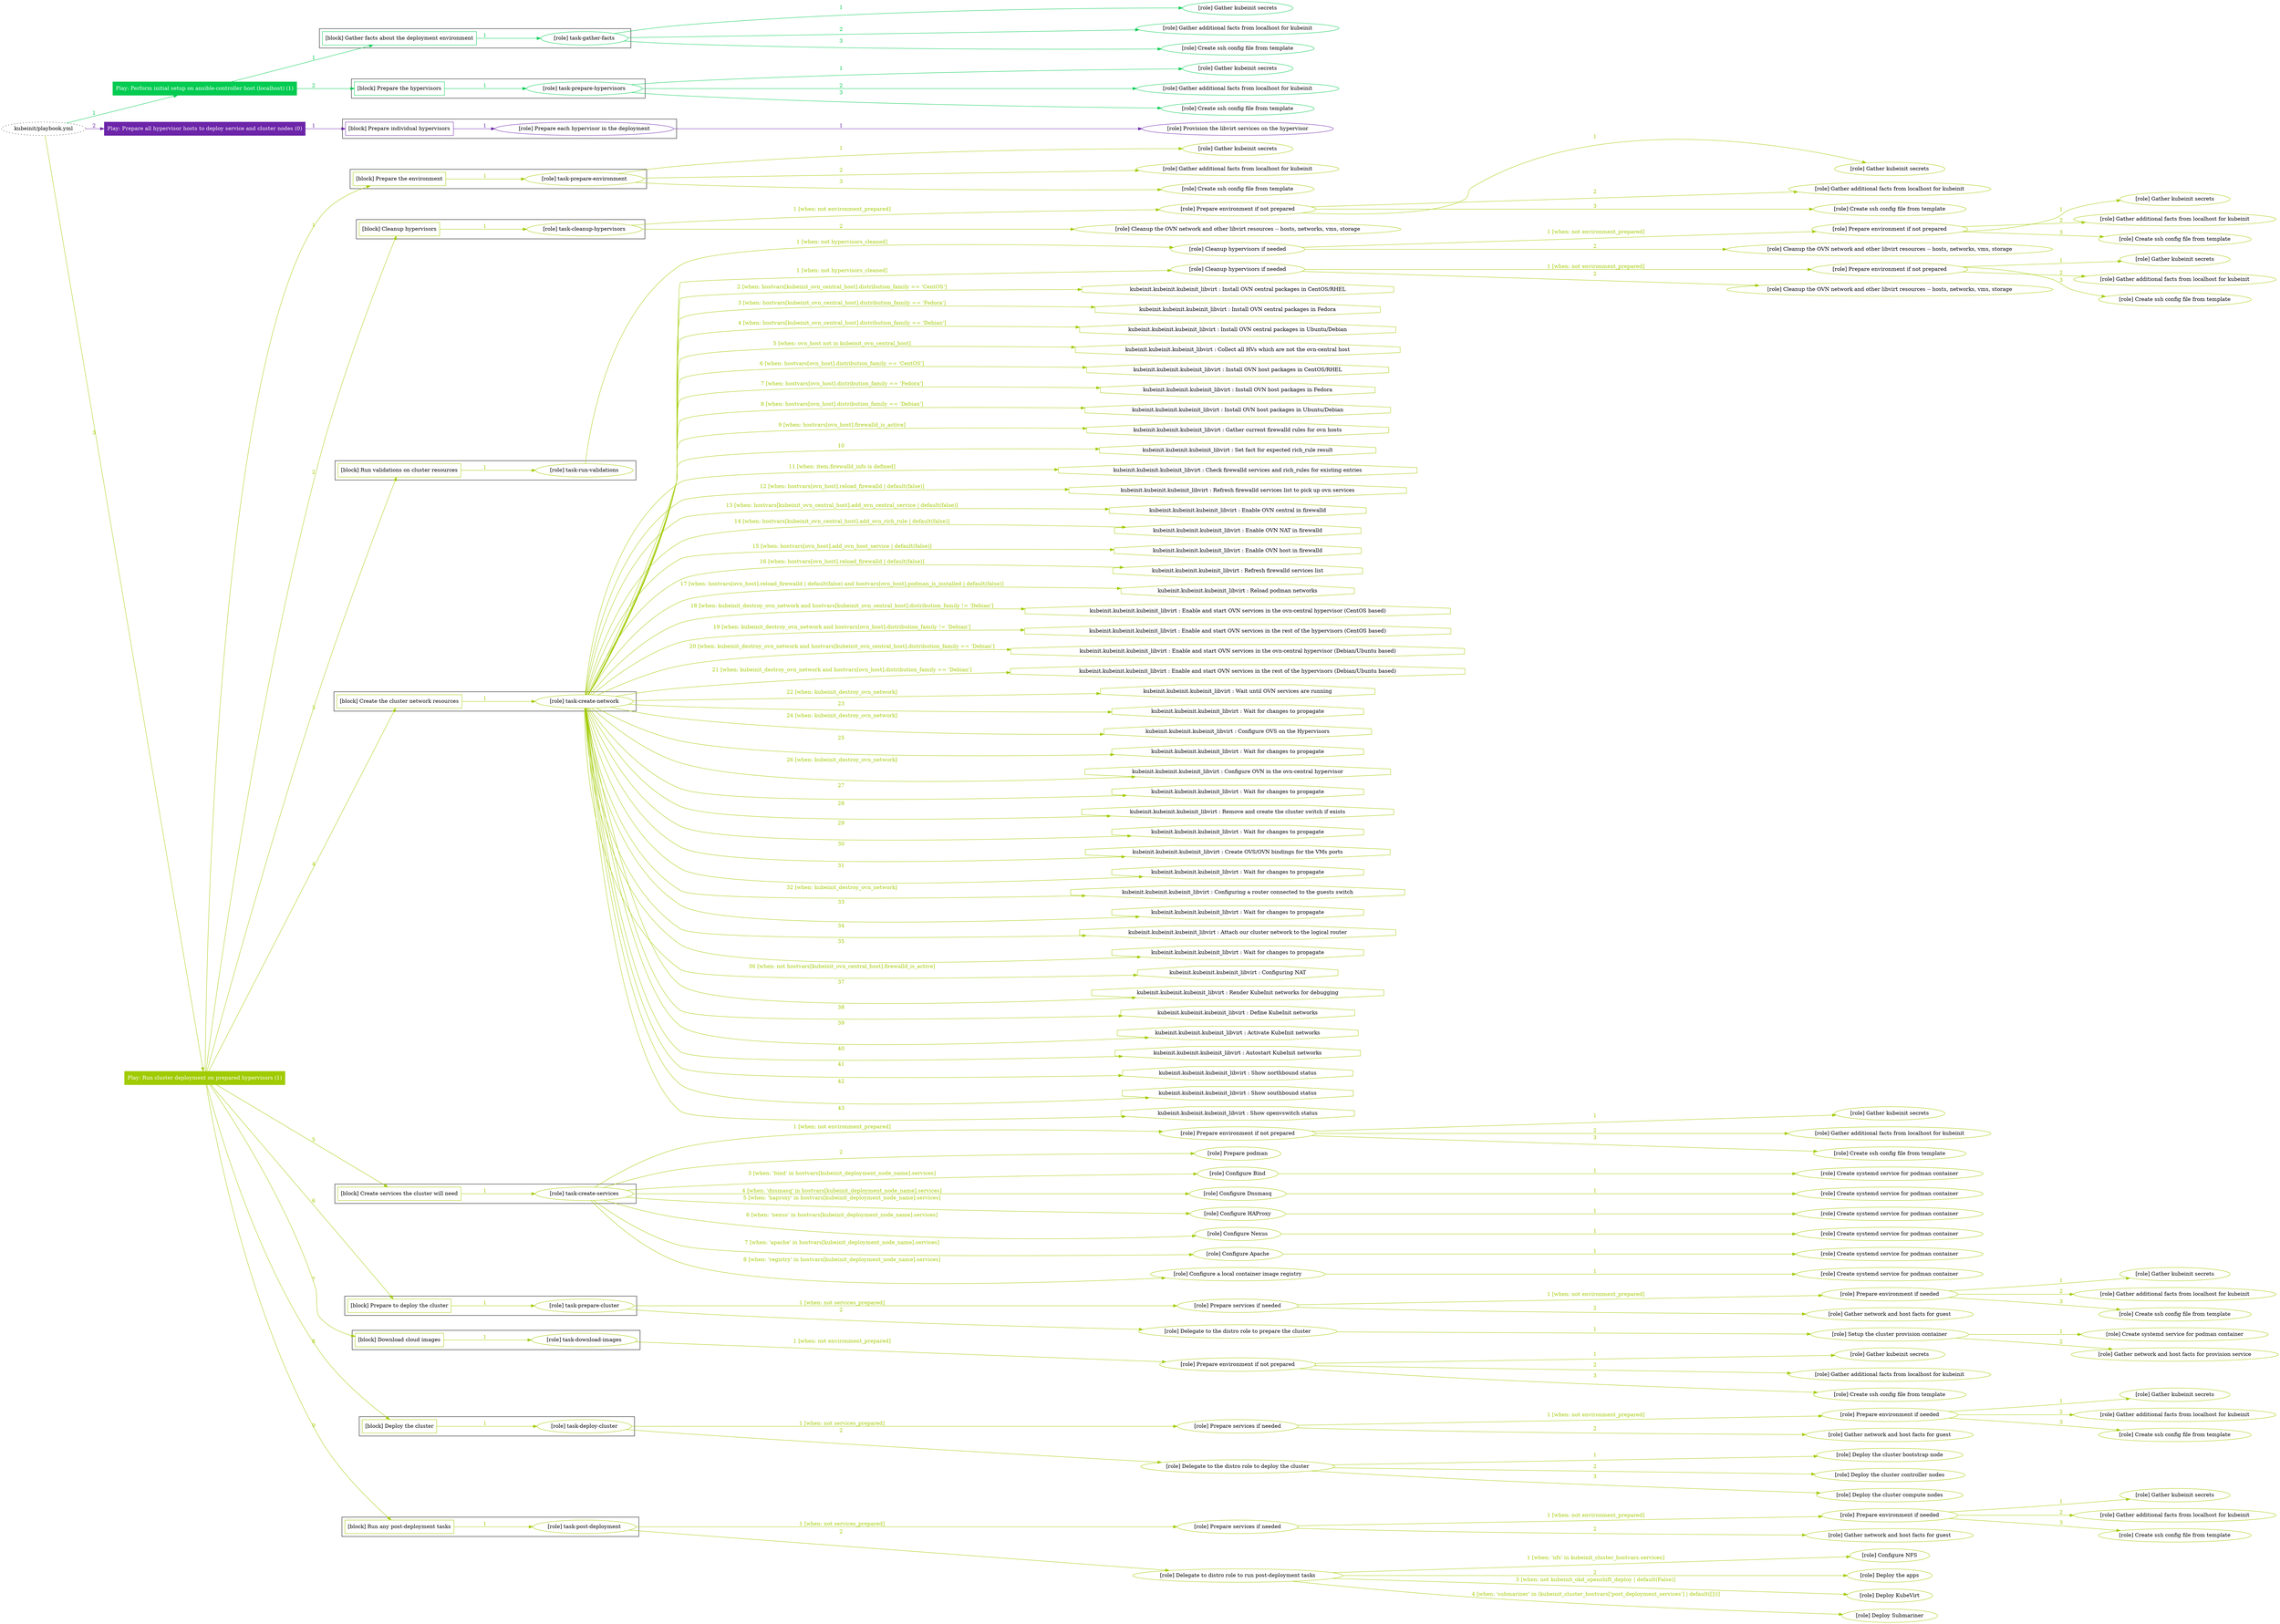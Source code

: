 digraph {
	graph [concentrate=true ordering=in rankdir=LR ratio=fill]
	edge [esep=5 sep=10]
	"kubeinit/playbook.yml" [URL="/home/runner/work/kubeinit/kubeinit/kubeinit/playbook.yml" id=playbook_6deeac3d style=dotted]
	play_f899a91a [label="Play: Perform initial setup on ansible-controller host (localhost) (1)" URL="/home/runner/work/kubeinit/kubeinit/kubeinit/playbook.yml" color="#01cb51" fontcolor="#ffffff" id=play_f899a91a shape=box style=filled tooltip=localhost]
	"kubeinit/playbook.yml" -> play_f899a91a [label="1 " color="#01cb51" fontcolor="#01cb51" id=edge_846a4630 labeltooltip="1 " tooltip="1 "]
	subgraph "Gather kubeinit secrets" {
		role_ef32d23e [label="[role] Gather kubeinit secrets" URL="/home/runner/.ansible/collections/ansible_collections/kubeinit/kubeinit/roles/kubeinit_prepare/tasks/gather_kubeinit_facts.yml" color="#01cb51" id=role_ef32d23e tooltip="Gather kubeinit secrets"]
	}
	subgraph "Gather additional facts from localhost for kubeinit" {
		role_d74d76b5 [label="[role] Gather additional facts from localhost for kubeinit" URL="/home/runner/.ansible/collections/ansible_collections/kubeinit/kubeinit/roles/kubeinit_prepare/tasks/gather_kubeinit_facts.yml" color="#01cb51" id=role_d74d76b5 tooltip="Gather additional facts from localhost for kubeinit"]
	}
	subgraph "Create ssh config file from template" {
		role_cd191c30 [label="[role] Create ssh config file from template" URL="/home/runner/.ansible/collections/ansible_collections/kubeinit/kubeinit/roles/kubeinit_prepare/tasks/gather_kubeinit_facts.yml" color="#01cb51" id=role_cd191c30 tooltip="Create ssh config file from template"]
	}
	subgraph "task-gather-facts" {
		role_7f51e13f [label="[role] task-gather-facts" URL="/home/runner/work/kubeinit/kubeinit/kubeinit/playbook.yml" color="#01cb51" id=role_7f51e13f tooltip="task-gather-facts"]
		role_7f51e13f -> role_ef32d23e [label="1 " color="#01cb51" fontcolor="#01cb51" id=edge_cb3ac31f labeltooltip="1 " tooltip="1 "]
		role_7f51e13f -> role_d74d76b5 [label="2 " color="#01cb51" fontcolor="#01cb51" id=edge_82801448 labeltooltip="2 " tooltip="2 "]
		role_7f51e13f -> role_cd191c30 [label="3 " color="#01cb51" fontcolor="#01cb51" id=edge_0fc3f0c8 labeltooltip="3 " tooltip="3 "]
	}
	subgraph "Gather kubeinit secrets" {
		role_e3e77c19 [label="[role] Gather kubeinit secrets" URL="/home/runner/.ansible/collections/ansible_collections/kubeinit/kubeinit/roles/kubeinit_prepare/tasks/gather_kubeinit_facts.yml" color="#01cb51" id=role_e3e77c19 tooltip="Gather kubeinit secrets"]
	}
	subgraph "Gather additional facts from localhost for kubeinit" {
		role_4e3d6c39 [label="[role] Gather additional facts from localhost for kubeinit" URL="/home/runner/.ansible/collections/ansible_collections/kubeinit/kubeinit/roles/kubeinit_prepare/tasks/gather_kubeinit_facts.yml" color="#01cb51" id=role_4e3d6c39 tooltip="Gather additional facts from localhost for kubeinit"]
	}
	subgraph "Create ssh config file from template" {
		role_dd1a2913 [label="[role] Create ssh config file from template" URL="/home/runner/.ansible/collections/ansible_collections/kubeinit/kubeinit/roles/kubeinit_prepare/tasks/gather_kubeinit_facts.yml" color="#01cb51" id=role_dd1a2913 tooltip="Create ssh config file from template"]
	}
	subgraph "task-prepare-hypervisors" {
		role_6fe3f513 [label="[role] task-prepare-hypervisors" URL="/home/runner/work/kubeinit/kubeinit/kubeinit/playbook.yml" color="#01cb51" id=role_6fe3f513 tooltip="task-prepare-hypervisors"]
		role_6fe3f513 -> role_e3e77c19 [label="1 " color="#01cb51" fontcolor="#01cb51" id=edge_0fd21b9e labeltooltip="1 " tooltip="1 "]
		role_6fe3f513 -> role_4e3d6c39 [label="2 " color="#01cb51" fontcolor="#01cb51" id=edge_1bbe250f labeltooltip="2 " tooltip="2 "]
		role_6fe3f513 -> role_dd1a2913 [label="3 " color="#01cb51" fontcolor="#01cb51" id=edge_01038fd8 labeltooltip="3 " tooltip="3 "]
	}
	subgraph "Play: Perform initial setup on ansible-controller host (localhost) (1)" {
		play_f899a91a -> block_0d2c2602 [label=1 color="#01cb51" fontcolor="#01cb51" id=edge_1de3fd76 labeltooltip=1 tooltip=1]
		subgraph cluster_block_0d2c2602 {
			block_0d2c2602 [label="[block] Gather facts about the deployment environment" URL="/home/runner/work/kubeinit/kubeinit/kubeinit/playbook.yml" color="#01cb51" id=block_0d2c2602 labeltooltip="Gather facts about the deployment environment" shape=box tooltip="Gather facts about the deployment environment"]
			block_0d2c2602 -> role_7f51e13f [label="1 " color="#01cb51" fontcolor="#01cb51" id=edge_5317c56c labeltooltip="1 " tooltip="1 "]
		}
		play_f899a91a -> block_c6de90e3 [label=2 color="#01cb51" fontcolor="#01cb51" id=edge_a16f1b73 labeltooltip=2 tooltip=2]
		subgraph cluster_block_c6de90e3 {
			block_c6de90e3 [label="[block] Prepare the hypervisors" URL="/home/runner/work/kubeinit/kubeinit/kubeinit/playbook.yml" color="#01cb51" id=block_c6de90e3 labeltooltip="Prepare the hypervisors" shape=box tooltip="Prepare the hypervisors"]
			block_c6de90e3 -> role_6fe3f513 [label="1 " color="#01cb51" fontcolor="#01cb51" id=edge_0983d281 labeltooltip="1 " tooltip="1 "]
		}
	}
	play_d108d1c5 [label="Play: Prepare all hypervisor hosts to deploy service and cluster nodes (0)" URL="/home/runner/work/kubeinit/kubeinit/kubeinit/playbook.yml" color="#6c24a8" fontcolor="#ffffff" id=play_d108d1c5 shape=box style=filled tooltip="Play: Prepare all hypervisor hosts to deploy service and cluster nodes (0)"]
	"kubeinit/playbook.yml" -> play_d108d1c5 [label="2 " color="#6c24a8" fontcolor="#6c24a8" id=edge_8502121a labeltooltip="2 " tooltip="2 "]
	subgraph "Provision the libvirt services on the hypervisor" {
		role_42219e73 [label="[role] Provision the libvirt services on the hypervisor" URL="/home/runner/.ansible/collections/ansible_collections/kubeinit/kubeinit/roles/kubeinit_prepare/tasks/prepare_hypervisor.yml" color="#6c24a8" id=role_42219e73 tooltip="Provision the libvirt services on the hypervisor"]
	}
	subgraph "Prepare each hypervisor in the deployment" {
		role_8a8027e5 [label="[role] Prepare each hypervisor in the deployment" URL="/home/runner/work/kubeinit/kubeinit/kubeinit/playbook.yml" color="#6c24a8" id=role_8a8027e5 tooltip="Prepare each hypervisor in the deployment"]
		role_8a8027e5 -> role_42219e73 [label="1 " color="#6c24a8" fontcolor="#6c24a8" id=edge_3d38a68a labeltooltip="1 " tooltip="1 "]
	}
	subgraph "Play: Prepare all hypervisor hosts to deploy service and cluster nodes (0)" {
		play_d108d1c5 -> block_013e8b7a [label=1 color="#6c24a8" fontcolor="#6c24a8" id=edge_e022d31e labeltooltip=1 tooltip=1]
		subgraph cluster_block_013e8b7a {
			block_013e8b7a [label="[block] Prepare individual hypervisors" URL="/home/runner/work/kubeinit/kubeinit/kubeinit/playbook.yml" color="#6c24a8" id=block_013e8b7a labeltooltip="Prepare individual hypervisors" shape=box tooltip="Prepare individual hypervisors"]
			block_013e8b7a -> role_8a8027e5 [label="1 " color="#6c24a8" fontcolor="#6c24a8" id=edge_4d388cb2 labeltooltip="1 " tooltip="1 "]
		}
	}
	play_01aa9c85 [label="Play: Run cluster deployment on prepared hypervisors (1)" URL="/home/runner/work/kubeinit/kubeinit/kubeinit/playbook.yml" color="#a0cb01" fontcolor="#ffffff" id=play_01aa9c85 shape=box style=filled tooltip=localhost]
	"kubeinit/playbook.yml" -> play_01aa9c85 [label="3 " color="#a0cb01" fontcolor="#a0cb01" id=edge_ce5c1b22 labeltooltip="3 " tooltip="3 "]
	subgraph "Gather kubeinit secrets" {
		role_8cfc4817 [label="[role] Gather kubeinit secrets" URL="/home/runner/.ansible/collections/ansible_collections/kubeinit/kubeinit/roles/kubeinit_prepare/tasks/gather_kubeinit_facts.yml" color="#a0cb01" id=role_8cfc4817 tooltip="Gather kubeinit secrets"]
	}
	subgraph "Gather additional facts from localhost for kubeinit" {
		role_5076f51f [label="[role] Gather additional facts from localhost for kubeinit" URL="/home/runner/.ansible/collections/ansible_collections/kubeinit/kubeinit/roles/kubeinit_prepare/tasks/gather_kubeinit_facts.yml" color="#a0cb01" id=role_5076f51f tooltip="Gather additional facts from localhost for kubeinit"]
	}
	subgraph "Create ssh config file from template" {
		role_72399be8 [label="[role] Create ssh config file from template" URL="/home/runner/.ansible/collections/ansible_collections/kubeinit/kubeinit/roles/kubeinit_prepare/tasks/gather_kubeinit_facts.yml" color="#a0cb01" id=role_72399be8 tooltip="Create ssh config file from template"]
	}
	subgraph "task-prepare-environment" {
		role_7ab80705 [label="[role] task-prepare-environment" URL="/home/runner/work/kubeinit/kubeinit/kubeinit/playbook.yml" color="#a0cb01" id=role_7ab80705 tooltip="task-prepare-environment"]
		role_7ab80705 -> role_8cfc4817 [label="1 " color="#a0cb01" fontcolor="#a0cb01" id=edge_d103c72e labeltooltip="1 " tooltip="1 "]
		role_7ab80705 -> role_5076f51f [label="2 " color="#a0cb01" fontcolor="#a0cb01" id=edge_a40d5bb6 labeltooltip="2 " tooltip="2 "]
		role_7ab80705 -> role_72399be8 [label="3 " color="#a0cb01" fontcolor="#a0cb01" id=edge_fa4029a7 labeltooltip="3 " tooltip="3 "]
	}
	subgraph "Gather kubeinit secrets" {
		role_5392dacf [label="[role] Gather kubeinit secrets" URL="/home/runner/.ansible/collections/ansible_collections/kubeinit/kubeinit/roles/kubeinit_prepare/tasks/gather_kubeinit_facts.yml" color="#a0cb01" id=role_5392dacf tooltip="Gather kubeinit secrets"]
	}
	subgraph "Gather additional facts from localhost for kubeinit" {
		role_5f50731a [label="[role] Gather additional facts from localhost for kubeinit" URL="/home/runner/.ansible/collections/ansible_collections/kubeinit/kubeinit/roles/kubeinit_prepare/tasks/gather_kubeinit_facts.yml" color="#a0cb01" id=role_5f50731a tooltip="Gather additional facts from localhost for kubeinit"]
	}
	subgraph "Create ssh config file from template" {
		role_40afc6fb [label="[role] Create ssh config file from template" URL="/home/runner/.ansible/collections/ansible_collections/kubeinit/kubeinit/roles/kubeinit_prepare/tasks/gather_kubeinit_facts.yml" color="#a0cb01" id=role_40afc6fb tooltip="Create ssh config file from template"]
	}
	subgraph "Prepare environment if not prepared" {
		role_4e6a1ac9 [label="[role] Prepare environment if not prepared" URL="/home/runner/.ansible/collections/ansible_collections/kubeinit/kubeinit/roles/kubeinit_prepare/tasks/cleanup_hypervisors.yml" color="#a0cb01" id=role_4e6a1ac9 tooltip="Prepare environment if not prepared"]
		role_4e6a1ac9 -> role_5392dacf [label="1 " color="#a0cb01" fontcolor="#a0cb01" id=edge_87d89883 labeltooltip="1 " tooltip="1 "]
		role_4e6a1ac9 -> role_5f50731a [label="2 " color="#a0cb01" fontcolor="#a0cb01" id=edge_b1abbd90 labeltooltip="2 " tooltip="2 "]
		role_4e6a1ac9 -> role_40afc6fb [label="3 " color="#a0cb01" fontcolor="#a0cb01" id=edge_2d6c9766 labeltooltip="3 " tooltip="3 "]
	}
	subgraph "Cleanup the OVN network and other libvirt resources -- hosts, networks, vms, storage" {
		role_773996ca [label="[role] Cleanup the OVN network and other libvirt resources -- hosts, networks, vms, storage" URL="/home/runner/.ansible/collections/ansible_collections/kubeinit/kubeinit/roles/kubeinit_prepare/tasks/cleanup_hypervisors.yml" color="#a0cb01" id=role_773996ca tooltip="Cleanup the OVN network and other libvirt resources -- hosts, networks, vms, storage"]
	}
	subgraph "task-cleanup-hypervisors" {
		role_16ab948e [label="[role] task-cleanup-hypervisors" URL="/home/runner/work/kubeinit/kubeinit/kubeinit/playbook.yml" color="#a0cb01" id=role_16ab948e tooltip="task-cleanup-hypervisors"]
		role_16ab948e -> role_4e6a1ac9 [label="1 [when: not environment_prepared]" color="#a0cb01" fontcolor="#a0cb01" id=edge_aa56f467 labeltooltip="1 [when: not environment_prepared]" tooltip="1 [when: not environment_prepared]"]
		role_16ab948e -> role_773996ca [label="2 " color="#a0cb01" fontcolor="#a0cb01" id=edge_7ca18d7f labeltooltip="2 " tooltip="2 "]
	}
	subgraph "Gather kubeinit secrets" {
		role_06baa244 [label="[role] Gather kubeinit secrets" URL="/home/runner/.ansible/collections/ansible_collections/kubeinit/kubeinit/roles/kubeinit_prepare/tasks/gather_kubeinit_facts.yml" color="#a0cb01" id=role_06baa244 tooltip="Gather kubeinit secrets"]
	}
	subgraph "Gather additional facts from localhost for kubeinit" {
		role_69620515 [label="[role] Gather additional facts from localhost for kubeinit" URL="/home/runner/.ansible/collections/ansible_collections/kubeinit/kubeinit/roles/kubeinit_prepare/tasks/gather_kubeinit_facts.yml" color="#a0cb01" id=role_69620515 tooltip="Gather additional facts from localhost for kubeinit"]
	}
	subgraph "Create ssh config file from template" {
		role_ee28aae1 [label="[role] Create ssh config file from template" URL="/home/runner/.ansible/collections/ansible_collections/kubeinit/kubeinit/roles/kubeinit_prepare/tasks/gather_kubeinit_facts.yml" color="#a0cb01" id=role_ee28aae1 tooltip="Create ssh config file from template"]
	}
	subgraph "Prepare environment if not prepared" {
		role_7d908a52 [label="[role] Prepare environment if not prepared" URL="/home/runner/.ansible/collections/ansible_collections/kubeinit/kubeinit/roles/kubeinit_prepare/tasks/cleanup_hypervisors.yml" color="#a0cb01" id=role_7d908a52 tooltip="Prepare environment if not prepared"]
		role_7d908a52 -> role_06baa244 [label="1 " color="#a0cb01" fontcolor="#a0cb01" id=edge_34faef76 labeltooltip="1 " tooltip="1 "]
		role_7d908a52 -> role_69620515 [label="2 " color="#a0cb01" fontcolor="#a0cb01" id=edge_3a3687a3 labeltooltip="2 " tooltip="2 "]
		role_7d908a52 -> role_ee28aae1 [label="3 " color="#a0cb01" fontcolor="#a0cb01" id=edge_fb813ac6 labeltooltip="3 " tooltip="3 "]
	}
	subgraph "Cleanup the OVN network and other libvirt resources -- hosts, networks, vms, storage" {
		role_2f50de49 [label="[role] Cleanup the OVN network and other libvirt resources -- hosts, networks, vms, storage" URL="/home/runner/.ansible/collections/ansible_collections/kubeinit/kubeinit/roles/kubeinit_prepare/tasks/cleanup_hypervisors.yml" color="#a0cb01" id=role_2f50de49 tooltip="Cleanup the OVN network and other libvirt resources -- hosts, networks, vms, storage"]
	}
	subgraph "Cleanup hypervisors if needed" {
		role_cbf30a07 [label="[role] Cleanup hypervisors if needed" URL="/home/runner/.ansible/collections/ansible_collections/kubeinit/kubeinit/roles/kubeinit_validations/tasks/main.yml" color="#a0cb01" id=role_cbf30a07 tooltip="Cleanup hypervisors if needed"]
		role_cbf30a07 -> role_7d908a52 [label="1 [when: not environment_prepared]" color="#a0cb01" fontcolor="#a0cb01" id=edge_998df1a0 labeltooltip="1 [when: not environment_prepared]" tooltip="1 [when: not environment_prepared]"]
		role_cbf30a07 -> role_2f50de49 [label="2 " color="#a0cb01" fontcolor="#a0cb01" id=edge_038d42f7 labeltooltip="2 " tooltip="2 "]
	}
	subgraph "task-run-validations" {
		role_e3debeb1 [label="[role] task-run-validations" URL="/home/runner/work/kubeinit/kubeinit/kubeinit/playbook.yml" color="#a0cb01" id=role_e3debeb1 tooltip="task-run-validations"]
		role_e3debeb1 -> role_cbf30a07 [label="1 [when: not hypervisors_cleaned]" color="#a0cb01" fontcolor="#a0cb01" id=edge_6039abcf labeltooltip="1 [when: not hypervisors_cleaned]" tooltip="1 [when: not hypervisors_cleaned]"]
	}
	subgraph "Gather kubeinit secrets" {
		role_1311820a [label="[role] Gather kubeinit secrets" URL="/home/runner/.ansible/collections/ansible_collections/kubeinit/kubeinit/roles/kubeinit_prepare/tasks/gather_kubeinit_facts.yml" color="#a0cb01" id=role_1311820a tooltip="Gather kubeinit secrets"]
	}
	subgraph "Gather additional facts from localhost for kubeinit" {
		role_f67738cd [label="[role] Gather additional facts from localhost for kubeinit" URL="/home/runner/.ansible/collections/ansible_collections/kubeinit/kubeinit/roles/kubeinit_prepare/tasks/gather_kubeinit_facts.yml" color="#a0cb01" id=role_f67738cd tooltip="Gather additional facts from localhost for kubeinit"]
	}
	subgraph "Create ssh config file from template" {
		role_cc374523 [label="[role] Create ssh config file from template" URL="/home/runner/.ansible/collections/ansible_collections/kubeinit/kubeinit/roles/kubeinit_prepare/tasks/gather_kubeinit_facts.yml" color="#a0cb01" id=role_cc374523 tooltip="Create ssh config file from template"]
	}
	subgraph "Prepare environment if not prepared" {
		role_d47612a9 [label="[role] Prepare environment if not prepared" URL="/home/runner/.ansible/collections/ansible_collections/kubeinit/kubeinit/roles/kubeinit_prepare/tasks/cleanup_hypervisors.yml" color="#a0cb01" id=role_d47612a9 tooltip="Prepare environment if not prepared"]
		role_d47612a9 -> role_1311820a [label="1 " color="#a0cb01" fontcolor="#a0cb01" id=edge_297ea968 labeltooltip="1 " tooltip="1 "]
		role_d47612a9 -> role_f67738cd [label="2 " color="#a0cb01" fontcolor="#a0cb01" id=edge_d233df02 labeltooltip="2 " tooltip="2 "]
		role_d47612a9 -> role_cc374523 [label="3 " color="#a0cb01" fontcolor="#a0cb01" id=edge_51230d0c labeltooltip="3 " tooltip="3 "]
	}
	subgraph "Cleanup the OVN network and other libvirt resources -- hosts, networks, vms, storage" {
		role_5aa9c9d6 [label="[role] Cleanup the OVN network and other libvirt resources -- hosts, networks, vms, storage" URL="/home/runner/.ansible/collections/ansible_collections/kubeinit/kubeinit/roles/kubeinit_prepare/tasks/cleanup_hypervisors.yml" color="#a0cb01" id=role_5aa9c9d6 tooltip="Cleanup the OVN network and other libvirt resources -- hosts, networks, vms, storage"]
	}
	subgraph "Cleanup hypervisors if needed" {
		role_bfb33dfd [label="[role] Cleanup hypervisors if needed" URL="/home/runner/.ansible/collections/ansible_collections/kubeinit/kubeinit/roles/kubeinit_libvirt/tasks/create_network.yml" color="#a0cb01" id=role_bfb33dfd tooltip="Cleanup hypervisors if needed"]
		role_bfb33dfd -> role_d47612a9 [label="1 [when: not environment_prepared]" color="#a0cb01" fontcolor="#a0cb01" id=edge_09f3ca3b labeltooltip="1 [when: not environment_prepared]" tooltip="1 [when: not environment_prepared]"]
		role_bfb33dfd -> role_5aa9c9d6 [label="2 " color="#a0cb01" fontcolor="#a0cb01" id=edge_378a9c2a labeltooltip="2 " tooltip="2 "]
	}
	subgraph "task-create-network" {
		role_39b490b6 [label="[role] task-create-network" URL="/home/runner/work/kubeinit/kubeinit/kubeinit/playbook.yml" color="#a0cb01" id=role_39b490b6 tooltip="task-create-network"]
		role_39b490b6 -> role_bfb33dfd [label="1 [when: not hypervisors_cleaned]" color="#a0cb01" fontcolor="#a0cb01" id=edge_a4f6c4ea labeltooltip="1 [when: not hypervisors_cleaned]" tooltip="1 [when: not hypervisors_cleaned]"]
		task_92aaea07 [label="kubeinit.kubeinit.kubeinit_libvirt : Install OVN central packages in CentOS/RHEL" URL="/home/runner/.ansible/collections/ansible_collections/kubeinit/kubeinit/roles/kubeinit_libvirt/tasks/create_network.yml" color="#a0cb01" id=task_92aaea07 shape=octagon tooltip="kubeinit.kubeinit.kubeinit_libvirt : Install OVN central packages in CentOS/RHEL"]
		role_39b490b6 -> task_92aaea07 [label="2 [when: hostvars[kubeinit_ovn_central_host].distribution_family == 'CentOS']" color="#a0cb01" fontcolor="#a0cb01" id=edge_a4bfebca labeltooltip="2 [when: hostvars[kubeinit_ovn_central_host].distribution_family == 'CentOS']" tooltip="2 [when: hostvars[kubeinit_ovn_central_host].distribution_family == 'CentOS']"]
		task_9c99eeee [label="kubeinit.kubeinit.kubeinit_libvirt : Install OVN central packages in Fedora" URL="/home/runner/.ansible/collections/ansible_collections/kubeinit/kubeinit/roles/kubeinit_libvirt/tasks/create_network.yml" color="#a0cb01" id=task_9c99eeee shape=octagon tooltip="kubeinit.kubeinit.kubeinit_libvirt : Install OVN central packages in Fedora"]
		role_39b490b6 -> task_9c99eeee [label="3 [when: hostvars[kubeinit_ovn_central_host].distribution_family == 'Fedora']" color="#a0cb01" fontcolor="#a0cb01" id=edge_32ef44c0 labeltooltip="3 [when: hostvars[kubeinit_ovn_central_host].distribution_family == 'Fedora']" tooltip="3 [when: hostvars[kubeinit_ovn_central_host].distribution_family == 'Fedora']"]
		task_f728956f [label="kubeinit.kubeinit.kubeinit_libvirt : Install OVN central packages in Ubuntu/Debian" URL="/home/runner/.ansible/collections/ansible_collections/kubeinit/kubeinit/roles/kubeinit_libvirt/tasks/create_network.yml" color="#a0cb01" id=task_f728956f shape=octagon tooltip="kubeinit.kubeinit.kubeinit_libvirt : Install OVN central packages in Ubuntu/Debian"]
		role_39b490b6 -> task_f728956f [label="4 [when: hostvars[kubeinit_ovn_central_host].distribution_family == 'Debian']" color="#a0cb01" fontcolor="#a0cb01" id=edge_ac420037 labeltooltip="4 [when: hostvars[kubeinit_ovn_central_host].distribution_family == 'Debian']" tooltip="4 [when: hostvars[kubeinit_ovn_central_host].distribution_family == 'Debian']"]
		task_cd72ddb2 [label="kubeinit.kubeinit.kubeinit_libvirt : Collect all HVs which are not the ovn-central host" URL="/home/runner/.ansible/collections/ansible_collections/kubeinit/kubeinit/roles/kubeinit_libvirt/tasks/create_network.yml" color="#a0cb01" id=task_cd72ddb2 shape=octagon tooltip="kubeinit.kubeinit.kubeinit_libvirt : Collect all HVs which are not the ovn-central host"]
		role_39b490b6 -> task_cd72ddb2 [label="5 [when: ovn_host not in kubeinit_ovn_central_host]" color="#a0cb01" fontcolor="#a0cb01" id=edge_b6e88104 labeltooltip="5 [when: ovn_host not in kubeinit_ovn_central_host]" tooltip="5 [when: ovn_host not in kubeinit_ovn_central_host]"]
		task_e66bb137 [label="kubeinit.kubeinit.kubeinit_libvirt : Install OVN host packages in CentOS/RHEL" URL="/home/runner/.ansible/collections/ansible_collections/kubeinit/kubeinit/roles/kubeinit_libvirt/tasks/create_network.yml" color="#a0cb01" id=task_e66bb137 shape=octagon tooltip="kubeinit.kubeinit.kubeinit_libvirt : Install OVN host packages in CentOS/RHEL"]
		role_39b490b6 -> task_e66bb137 [label="6 [when: hostvars[ovn_host].distribution_family == 'CentOS']" color="#a0cb01" fontcolor="#a0cb01" id=edge_2c2d9a7f labeltooltip="6 [when: hostvars[ovn_host].distribution_family == 'CentOS']" tooltip="6 [when: hostvars[ovn_host].distribution_family == 'CentOS']"]
		task_7d12dff5 [label="kubeinit.kubeinit.kubeinit_libvirt : Install OVN host packages in Fedora" URL="/home/runner/.ansible/collections/ansible_collections/kubeinit/kubeinit/roles/kubeinit_libvirt/tasks/create_network.yml" color="#a0cb01" id=task_7d12dff5 shape=octagon tooltip="kubeinit.kubeinit.kubeinit_libvirt : Install OVN host packages in Fedora"]
		role_39b490b6 -> task_7d12dff5 [label="7 [when: hostvars[ovn_host].distribution_family == 'Fedora']" color="#a0cb01" fontcolor="#a0cb01" id=edge_f484b435 labeltooltip="7 [when: hostvars[ovn_host].distribution_family == 'Fedora']" tooltip="7 [when: hostvars[ovn_host].distribution_family == 'Fedora']"]
		task_843ee15e [label="kubeinit.kubeinit.kubeinit_libvirt : Install OVN host packages in Ubuntu/Debian" URL="/home/runner/.ansible/collections/ansible_collections/kubeinit/kubeinit/roles/kubeinit_libvirt/tasks/create_network.yml" color="#a0cb01" id=task_843ee15e shape=octagon tooltip="kubeinit.kubeinit.kubeinit_libvirt : Install OVN host packages in Ubuntu/Debian"]
		role_39b490b6 -> task_843ee15e [label="8 [when: hostvars[ovn_host].distribution_family == 'Debian']" color="#a0cb01" fontcolor="#a0cb01" id=edge_122630e5 labeltooltip="8 [when: hostvars[ovn_host].distribution_family == 'Debian']" tooltip="8 [when: hostvars[ovn_host].distribution_family == 'Debian']"]
		task_dba35843 [label="kubeinit.kubeinit.kubeinit_libvirt : Gather current firewalld rules for ovn hosts" URL="/home/runner/.ansible/collections/ansible_collections/kubeinit/kubeinit/roles/kubeinit_libvirt/tasks/create_network.yml" color="#a0cb01" id=task_dba35843 shape=octagon tooltip="kubeinit.kubeinit.kubeinit_libvirt : Gather current firewalld rules for ovn hosts"]
		role_39b490b6 -> task_dba35843 [label="9 [when: hostvars[ovn_host].firewalld_is_active]" color="#a0cb01" fontcolor="#a0cb01" id=edge_13f28ca1 labeltooltip="9 [when: hostvars[ovn_host].firewalld_is_active]" tooltip="9 [when: hostvars[ovn_host].firewalld_is_active]"]
		task_afdb9982 [label="kubeinit.kubeinit.kubeinit_libvirt : Set fact for expected rich_rule result" URL="/home/runner/.ansible/collections/ansible_collections/kubeinit/kubeinit/roles/kubeinit_libvirt/tasks/create_network.yml" color="#a0cb01" id=task_afdb9982 shape=octagon tooltip="kubeinit.kubeinit.kubeinit_libvirt : Set fact for expected rich_rule result"]
		role_39b490b6 -> task_afdb9982 [label="10 " color="#a0cb01" fontcolor="#a0cb01" id=edge_5734e808 labeltooltip="10 " tooltip="10 "]
		task_32ace226 [label="kubeinit.kubeinit.kubeinit_libvirt : Check firewalld services and rich_rules for existing entries" URL="/home/runner/.ansible/collections/ansible_collections/kubeinit/kubeinit/roles/kubeinit_libvirt/tasks/create_network.yml" color="#a0cb01" id=task_32ace226 shape=octagon tooltip="kubeinit.kubeinit.kubeinit_libvirt : Check firewalld services and rich_rules for existing entries"]
		role_39b490b6 -> task_32ace226 [label="11 [when: item.firewalld_info is defined]" color="#a0cb01" fontcolor="#a0cb01" id=edge_a60c77d5 labeltooltip="11 [when: item.firewalld_info is defined]" tooltip="11 [when: item.firewalld_info is defined]"]
		task_56edd8af [label="kubeinit.kubeinit.kubeinit_libvirt : Refresh firewalld services list to pick up ovn services" URL="/home/runner/.ansible/collections/ansible_collections/kubeinit/kubeinit/roles/kubeinit_libvirt/tasks/create_network.yml" color="#a0cb01" id=task_56edd8af shape=octagon tooltip="kubeinit.kubeinit.kubeinit_libvirt : Refresh firewalld services list to pick up ovn services"]
		role_39b490b6 -> task_56edd8af [label="12 [when: hostvars[ovn_host].reload_firewalld | default(false)]" color="#a0cb01" fontcolor="#a0cb01" id=edge_3adc01b6 labeltooltip="12 [when: hostvars[ovn_host].reload_firewalld | default(false)]" tooltip="12 [when: hostvars[ovn_host].reload_firewalld | default(false)]"]
		task_9961cf7d [label="kubeinit.kubeinit.kubeinit_libvirt : Enable OVN central in firewalld" URL="/home/runner/.ansible/collections/ansible_collections/kubeinit/kubeinit/roles/kubeinit_libvirt/tasks/create_network.yml" color="#a0cb01" id=task_9961cf7d shape=octagon tooltip="kubeinit.kubeinit.kubeinit_libvirt : Enable OVN central in firewalld"]
		role_39b490b6 -> task_9961cf7d [label="13 [when: hostvars[kubeinit_ovn_central_host].add_ovn_central_service | default(false)]" color="#a0cb01" fontcolor="#a0cb01" id=edge_49f744f8 labeltooltip="13 [when: hostvars[kubeinit_ovn_central_host].add_ovn_central_service | default(false)]" tooltip="13 [when: hostvars[kubeinit_ovn_central_host].add_ovn_central_service | default(false)]"]
		task_ad322ec6 [label="kubeinit.kubeinit.kubeinit_libvirt : Enable OVN NAT in firewalld" URL="/home/runner/.ansible/collections/ansible_collections/kubeinit/kubeinit/roles/kubeinit_libvirt/tasks/create_network.yml" color="#a0cb01" id=task_ad322ec6 shape=octagon tooltip="kubeinit.kubeinit.kubeinit_libvirt : Enable OVN NAT in firewalld"]
		role_39b490b6 -> task_ad322ec6 [label="14 [when: hostvars[kubeinit_ovn_central_host].add_ovn_rich_rule | default(false)]" color="#a0cb01" fontcolor="#a0cb01" id=edge_a6dd668f labeltooltip="14 [when: hostvars[kubeinit_ovn_central_host].add_ovn_rich_rule | default(false)]" tooltip="14 [when: hostvars[kubeinit_ovn_central_host].add_ovn_rich_rule | default(false)]"]
		task_6564d6fc [label="kubeinit.kubeinit.kubeinit_libvirt : Enable OVN host in firewalld" URL="/home/runner/.ansible/collections/ansible_collections/kubeinit/kubeinit/roles/kubeinit_libvirt/tasks/create_network.yml" color="#a0cb01" id=task_6564d6fc shape=octagon tooltip="kubeinit.kubeinit.kubeinit_libvirt : Enable OVN host in firewalld"]
		role_39b490b6 -> task_6564d6fc [label="15 [when: hostvars[ovn_host].add_ovn_host_service | default(false)]" color="#a0cb01" fontcolor="#a0cb01" id=edge_d8eb8533 labeltooltip="15 [when: hostvars[ovn_host].add_ovn_host_service | default(false)]" tooltip="15 [when: hostvars[ovn_host].add_ovn_host_service | default(false)]"]
		task_68160f0c [label="kubeinit.kubeinit.kubeinit_libvirt : Refresh firewalld services list" URL="/home/runner/.ansible/collections/ansible_collections/kubeinit/kubeinit/roles/kubeinit_libvirt/tasks/create_network.yml" color="#a0cb01" id=task_68160f0c shape=octagon tooltip="kubeinit.kubeinit.kubeinit_libvirt : Refresh firewalld services list"]
		role_39b490b6 -> task_68160f0c [label="16 [when: hostvars[ovn_host].reload_firewalld | default(false)]" color="#a0cb01" fontcolor="#a0cb01" id=edge_e1f8425f labeltooltip="16 [when: hostvars[ovn_host].reload_firewalld | default(false)]" tooltip="16 [when: hostvars[ovn_host].reload_firewalld | default(false)]"]
		task_4333d473 [label="kubeinit.kubeinit.kubeinit_libvirt : Reload podman networks" URL="/home/runner/.ansible/collections/ansible_collections/kubeinit/kubeinit/roles/kubeinit_libvirt/tasks/create_network.yml" color="#a0cb01" id=task_4333d473 shape=octagon tooltip="kubeinit.kubeinit.kubeinit_libvirt : Reload podman networks"]
		role_39b490b6 -> task_4333d473 [label="17 [when: hostvars[ovn_host].reload_firewalld | default(false) and hostvars[ovn_host].podman_is_installed | default(false)]" color="#a0cb01" fontcolor="#a0cb01" id=edge_86f1fee6 labeltooltip="17 [when: hostvars[ovn_host].reload_firewalld | default(false) and hostvars[ovn_host].podman_is_installed | default(false)]" tooltip="17 [when: hostvars[ovn_host].reload_firewalld | default(false) and hostvars[ovn_host].podman_is_installed | default(false)]"]
		task_be2e2e5b [label="kubeinit.kubeinit.kubeinit_libvirt : Enable and start OVN services in the ovn-central hypervisor (CentOS based)" URL="/home/runner/.ansible/collections/ansible_collections/kubeinit/kubeinit/roles/kubeinit_libvirt/tasks/create_network.yml" color="#a0cb01" id=task_be2e2e5b shape=octagon tooltip="kubeinit.kubeinit.kubeinit_libvirt : Enable and start OVN services in the ovn-central hypervisor (CentOS based)"]
		role_39b490b6 -> task_be2e2e5b [label="18 [when: kubeinit_destroy_ovn_network and hostvars[kubeinit_ovn_central_host].distribution_family != 'Debian']" color="#a0cb01" fontcolor="#a0cb01" id=edge_f8109368 labeltooltip="18 [when: kubeinit_destroy_ovn_network and hostvars[kubeinit_ovn_central_host].distribution_family != 'Debian']" tooltip="18 [when: kubeinit_destroy_ovn_network and hostvars[kubeinit_ovn_central_host].distribution_family != 'Debian']"]
		task_f6567eb6 [label="kubeinit.kubeinit.kubeinit_libvirt : Enable and start OVN services in the rest of the hypervisors (CentOS based)" URL="/home/runner/.ansible/collections/ansible_collections/kubeinit/kubeinit/roles/kubeinit_libvirt/tasks/create_network.yml" color="#a0cb01" id=task_f6567eb6 shape=octagon tooltip="kubeinit.kubeinit.kubeinit_libvirt : Enable and start OVN services in the rest of the hypervisors (CentOS based)"]
		role_39b490b6 -> task_f6567eb6 [label="19 [when: kubeinit_destroy_ovn_network and hostvars[ovn_host].distribution_family != 'Debian']" color="#a0cb01" fontcolor="#a0cb01" id=edge_1ed0bc51 labeltooltip="19 [when: kubeinit_destroy_ovn_network and hostvars[ovn_host].distribution_family != 'Debian']" tooltip="19 [when: kubeinit_destroy_ovn_network and hostvars[ovn_host].distribution_family != 'Debian']"]
		task_9f1b2aa5 [label="kubeinit.kubeinit.kubeinit_libvirt : Enable and start OVN services in the ovn-central hypervisor (Debian/Ubuntu based)" URL="/home/runner/.ansible/collections/ansible_collections/kubeinit/kubeinit/roles/kubeinit_libvirt/tasks/create_network.yml" color="#a0cb01" id=task_9f1b2aa5 shape=octagon tooltip="kubeinit.kubeinit.kubeinit_libvirt : Enable and start OVN services in the ovn-central hypervisor (Debian/Ubuntu based)"]
		role_39b490b6 -> task_9f1b2aa5 [label="20 [when: kubeinit_destroy_ovn_network and hostvars[kubeinit_ovn_central_host].distribution_family == 'Debian']" color="#a0cb01" fontcolor="#a0cb01" id=edge_1138cb1f labeltooltip="20 [when: kubeinit_destroy_ovn_network and hostvars[kubeinit_ovn_central_host].distribution_family == 'Debian']" tooltip="20 [when: kubeinit_destroy_ovn_network and hostvars[kubeinit_ovn_central_host].distribution_family == 'Debian']"]
		task_eec5135f [label="kubeinit.kubeinit.kubeinit_libvirt : Enable and start OVN services in the rest of the hypervisors (Debian/Ubuntu based)" URL="/home/runner/.ansible/collections/ansible_collections/kubeinit/kubeinit/roles/kubeinit_libvirt/tasks/create_network.yml" color="#a0cb01" id=task_eec5135f shape=octagon tooltip="kubeinit.kubeinit.kubeinit_libvirt : Enable and start OVN services in the rest of the hypervisors (Debian/Ubuntu based)"]
		role_39b490b6 -> task_eec5135f [label="21 [when: kubeinit_destroy_ovn_network and hostvars[ovn_host].distribution_family == 'Debian']" color="#a0cb01" fontcolor="#a0cb01" id=edge_8cf00faf labeltooltip="21 [when: kubeinit_destroy_ovn_network and hostvars[ovn_host].distribution_family == 'Debian']" tooltip="21 [when: kubeinit_destroy_ovn_network and hostvars[ovn_host].distribution_family == 'Debian']"]
		task_2f3a87e9 [label="kubeinit.kubeinit.kubeinit_libvirt : Wait until OVN services are running" URL="/home/runner/.ansible/collections/ansible_collections/kubeinit/kubeinit/roles/kubeinit_libvirt/tasks/create_network.yml" color="#a0cb01" id=task_2f3a87e9 shape=octagon tooltip="kubeinit.kubeinit.kubeinit_libvirt : Wait until OVN services are running"]
		role_39b490b6 -> task_2f3a87e9 [label="22 [when: kubeinit_destroy_ovn_network]" color="#a0cb01" fontcolor="#a0cb01" id=edge_6ca988c1 labeltooltip="22 [when: kubeinit_destroy_ovn_network]" tooltip="22 [when: kubeinit_destroy_ovn_network]"]
		task_ad1a1e78 [label="kubeinit.kubeinit.kubeinit_libvirt : Wait for changes to propagate" URL="/home/runner/.ansible/collections/ansible_collections/kubeinit/kubeinit/roles/kubeinit_libvirt/tasks/create_network.yml" color="#a0cb01" id=task_ad1a1e78 shape=octagon tooltip="kubeinit.kubeinit.kubeinit_libvirt : Wait for changes to propagate"]
		role_39b490b6 -> task_ad1a1e78 [label="23 " color="#a0cb01" fontcolor="#a0cb01" id=edge_5498d731 labeltooltip="23 " tooltip="23 "]
		task_76c948eb [label="kubeinit.kubeinit.kubeinit_libvirt : Configure OVS on the Hypervisors" URL="/home/runner/.ansible/collections/ansible_collections/kubeinit/kubeinit/roles/kubeinit_libvirt/tasks/create_network.yml" color="#a0cb01" id=task_76c948eb shape=octagon tooltip="kubeinit.kubeinit.kubeinit_libvirt : Configure OVS on the Hypervisors"]
		role_39b490b6 -> task_76c948eb [label="24 [when: kubeinit_destroy_ovn_network]" color="#a0cb01" fontcolor="#a0cb01" id=edge_2d62bdea labeltooltip="24 [when: kubeinit_destroy_ovn_network]" tooltip="24 [when: kubeinit_destroy_ovn_network]"]
		task_53e02a56 [label="kubeinit.kubeinit.kubeinit_libvirt : Wait for changes to propagate" URL="/home/runner/.ansible/collections/ansible_collections/kubeinit/kubeinit/roles/kubeinit_libvirt/tasks/create_network.yml" color="#a0cb01" id=task_53e02a56 shape=octagon tooltip="kubeinit.kubeinit.kubeinit_libvirt : Wait for changes to propagate"]
		role_39b490b6 -> task_53e02a56 [label="25 " color="#a0cb01" fontcolor="#a0cb01" id=edge_20af012a labeltooltip="25 " tooltip="25 "]
		task_0a3ec68b [label="kubeinit.kubeinit.kubeinit_libvirt : Configure OVN in the ovn-central hypervisor" URL="/home/runner/.ansible/collections/ansible_collections/kubeinit/kubeinit/roles/kubeinit_libvirt/tasks/create_network.yml" color="#a0cb01" id=task_0a3ec68b shape=octagon tooltip="kubeinit.kubeinit.kubeinit_libvirt : Configure OVN in the ovn-central hypervisor"]
		role_39b490b6 -> task_0a3ec68b [label="26 [when: kubeinit_destroy_ovn_network]" color="#a0cb01" fontcolor="#a0cb01" id=edge_2694839f labeltooltip="26 [when: kubeinit_destroy_ovn_network]" tooltip="26 [when: kubeinit_destroy_ovn_network]"]
		task_7f847146 [label="kubeinit.kubeinit.kubeinit_libvirt : Wait for changes to propagate" URL="/home/runner/.ansible/collections/ansible_collections/kubeinit/kubeinit/roles/kubeinit_libvirt/tasks/create_network.yml" color="#a0cb01" id=task_7f847146 shape=octagon tooltip="kubeinit.kubeinit.kubeinit_libvirt : Wait for changes to propagate"]
		role_39b490b6 -> task_7f847146 [label="27 " color="#a0cb01" fontcolor="#a0cb01" id=edge_01c76396 labeltooltip="27 " tooltip="27 "]
		task_5076efa0 [label="kubeinit.kubeinit.kubeinit_libvirt : Remove and create the cluster switch if exists" URL="/home/runner/.ansible/collections/ansible_collections/kubeinit/kubeinit/roles/kubeinit_libvirt/tasks/create_network.yml" color="#a0cb01" id=task_5076efa0 shape=octagon tooltip="kubeinit.kubeinit.kubeinit_libvirt : Remove and create the cluster switch if exists"]
		role_39b490b6 -> task_5076efa0 [label="28 " color="#a0cb01" fontcolor="#a0cb01" id=edge_82a17ea3 labeltooltip="28 " tooltip="28 "]
		task_6b525a5d [label="kubeinit.kubeinit.kubeinit_libvirt : Wait for changes to propagate" URL="/home/runner/.ansible/collections/ansible_collections/kubeinit/kubeinit/roles/kubeinit_libvirt/tasks/create_network.yml" color="#a0cb01" id=task_6b525a5d shape=octagon tooltip="kubeinit.kubeinit.kubeinit_libvirt : Wait for changes to propagate"]
		role_39b490b6 -> task_6b525a5d [label="29 " color="#a0cb01" fontcolor="#a0cb01" id=edge_e9251c8f labeltooltip="29 " tooltip="29 "]
		task_41a1dfe9 [label="kubeinit.kubeinit.kubeinit_libvirt : Create OVS/OVN bindings for the VMs ports" URL="/home/runner/.ansible/collections/ansible_collections/kubeinit/kubeinit/roles/kubeinit_libvirt/tasks/create_network.yml" color="#a0cb01" id=task_41a1dfe9 shape=octagon tooltip="kubeinit.kubeinit.kubeinit_libvirt : Create OVS/OVN bindings for the VMs ports"]
		role_39b490b6 -> task_41a1dfe9 [label="30 " color="#a0cb01" fontcolor="#a0cb01" id=edge_4c11429d labeltooltip="30 " tooltip="30 "]
		task_ece5465d [label="kubeinit.kubeinit.kubeinit_libvirt : Wait for changes to propagate" URL="/home/runner/.ansible/collections/ansible_collections/kubeinit/kubeinit/roles/kubeinit_libvirt/tasks/create_network.yml" color="#a0cb01" id=task_ece5465d shape=octagon tooltip="kubeinit.kubeinit.kubeinit_libvirt : Wait for changes to propagate"]
		role_39b490b6 -> task_ece5465d [label="31 " color="#a0cb01" fontcolor="#a0cb01" id=edge_40059d4c labeltooltip="31 " tooltip="31 "]
		task_81a47e6e [label="kubeinit.kubeinit.kubeinit_libvirt : Configuring a router connected to the guests switch" URL="/home/runner/.ansible/collections/ansible_collections/kubeinit/kubeinit/roles/kubeinit_libvirt/tasks/create_network.yml" color="#a0cb01" id=task_81a47e6e shape=octagon tooltip="kubeinit.kubeinit.kubeinit_libvirt : Configuring a router connected to the guests switch"]
		role_39b490b6 -> task_81a47e6e [label="32 [when: kubeinit_destroy_ovn_network]" color="#a0cb01" fontcolor="#a0cb01" id=edge_0d0fe115 labeltooltip="32 [when: kubeinit_destroy_ovn_network]" tooltip="32 [when: kubeinit_destroy_ovn_network]"]
		task_ceb348fb [label="kubeinit.kubeinit.kubeinit_libvirt : Wait for changes to propagate" URL="/home/runner/.ansible/collections/ansible_collections/kubeinit/kubeinit/roles/kubeinit_libvirt/tasks/create_network.yml" color="#a0cb01" id=task_ceb348fb shape=octagon tooltip="kubeinit.kubeinit.kubeinit_libvirt : Wait for changes to propagate"]
		role_39b490b6 -> task_ceb348fb [label="33 " color="#a0cb01" fontcolor="#a0cb01" id=edge_b9b6041e labeltooltip="33 " tooltip="33 "]
		task_8bfa98de [label="kubeinit.kubeinit.kubeinit_libvirt : Attach our cluster network to the logical router" URL="/home/runner/.ansible/collections/ansible_collections/kubeinit/kubeinit/roles/kubeinit_libvirt/tasks/create_network.yml" color="#a0cb01" id=task_8bfa98de shape=octagon tooltip="kubeinit.kubeinit.kubeinit_libvirt : Attach our cluster network to the logical router"]
		role_39b490b6 -> task_8bfa98de [label="34 " color="#a0cb01" fontcolor="#a0cb01" id=edge_a9349214 labeltooltip="34 " tooltip="34 "]
		task_46654dbd [label="kubeinit.kubeinit.kubeinit_libvirt : Wait for changes to propagate" URL="/home/runner/.ansible/collections/ansible_collections/kubeinit/kubeinit/roles/kubeinit_libvirt/tasks/create_network.yml" color="#a0cb01" id=task_46654dbd shape=octagon tooltip="kubeinit.kubeinit.kubeinit_libvirt : Wait for changes to propagate"]
		role_39b490b6 -> task_46654dbd [label="35 " color="#a0cb01" fontcolor="#a0cb01" id=edge_8599ee27 labeltooltip="35 " tooltip="35 "]
		task_9295784b [label="kubeinit.kubeinit.kubeinit_libvirt : Configuring NAT" URL="/home/runner/.ansible/collections/ansible_collections/kubeinit/kubeinit/roles/kubeinit_libvirt/tasks/create_network.yml" color="#a0cb01" id=task_9295784b shape=octagon tooltip="kubeinit.kubeinit.kubeinit_libvirt : Configuring NAT"]
		role_39b490b6 -> task_9295784b [label="36 [when: not hostvars[kubeinit_ovn_central_host].firewalld_is_active]" color="#a0cb01" fontcolor="#a0cb01" id=edge_fb66adb3 labeltooltip="36 [when: not hostvars[kubeinit_ovn_central_host].firewalld_is_active]" tooltip="36 [when: not hostvars[kubeinit_ovn_central_host].firewalld_is_active]"]
		task_07ca02a2 [label="kubeinit.kubeinit.kubeinit_libvirt : Render KubeInit networks for debugging" URL="/home/runner/.ansible/collections/ansible_collections/kubeinit/kubeinit/roles/kubeinit_libvirt/tasks/create_network.yml" color="#a0cb01" id=task_07ca02a2 shape=octagon tooltip="kubeinit.kubeinit.kubeinit_libvirt : Render KubeInit networks for debugging"]
		role_39b490b6 -> task_07ca02a2 [label="37 " color="#a0cb01" fontcolor="#a0cb01" id=edge_244f608f labeltooltip="37 " tooltip="37 "]
		task_a2128dcc [label="kubeinit.kubeinit.kubeinit_libvirt : Define KubeInit networks" URL="/home/runner/.ansible/collections/ansible_collections/kubeinit/kubeinit/roles/kubeinit_libvirt/tasks/create_network.yml" color="#a0cb01" id=task_a2128dcc shape=octagon tooltip="kubeinit.kubeinit.kubeinit_libvirt : Define KubeInit networks"]
		role_39b490b6 -> task_a2128dcc [label="38 " color="#a0cb01" fontcolor="#a0cb01" id=edge_e4ce7c11 labeltooltip="38 " tooltip="38 "]
		task_01d06e67 [label="kubeinit.kubeinit.kubeinit_libvirt : Activate KubeInit networks" URL="/home/runner/.ansible/collections/ansible_collections/kubeinit/kubeinit/roles/kubeinit_libvirt/tasks/create_network.yml" color="#a0cb01" id=task_01d06e67 shape=octagon tooltip="kubeinit.kubeinit.kubeinit_libvirt : Activate KubeInit networks"]
		role_39b490b6 -> task_01d06e67 [label="39 " color="#a0cb01" fontcolor="#a0cb01" id=edge_7c4c3211 labeltooltip="39 " tooltip="39 "]
		task_c3a31dde [label="kubeinit.kubeinit.kubeinit_libvirt : Autostart KubeInit networks" URL="/home/runner/.ansible/collections/ansible_collections/kubeinit/kubeinit/roles/kubeinit_libvirt/tasks/create_network.yml" color="#a0cb01" id=task_c3a31dde shape=octagon tooltip="kubeinit.kubeinit.kubeinit_libvirt : Autostart KubeInit networks"]
		role_39b490b6 -> task_c3a31dde [label="40 " color="#a0cb01" fontcolor="#a0cb01" id=edge_c29c733e labeltooltip="40 " tooltip="40 "]
		task_1a1e63e5 [label="kubeinit.kubeinit.kubeinit_libvirt : Show northbound status" URL="/home/runner/.ansible/collections/ansible_collections/kubeinit/kubeinit/roles/kubeinit_libvirt/tasks/create_network.yml" color="#a0cb01" id=task_1a1e63e5 shape=octagon tooltip="kubeinit.kubeinit.kubeinit_libvirt : Show northbound status"]
		role_39b490b6 -> task_1a1e63e5 [label="41 " color="#a0cb01" fontcolor="#a0cb01" id=edge_9e2ec4a3 labeltooltip="41 " tooltip="41 "]
		task_0766d878 [label="kubeinit.kubeinit.kubeinit_libvirt : Show southbound status" URL="/home/runner/.ansible/collections/ansible_collections/kubeinit/kubeinit/roles/kubeinit_libvirt/tasks/create_network.yml" color="#a0cb01" id=task_0766d878 shape=octagon tooltip="kubeinit.kubeinit.kubeinit_libvirt : Show southbound status"]
		role_39b490b6 -> task_0766d878 [label="42 " color="#a0cb01" fontcolor="#a0cb01" id=edge_71076a60 labeltooltip="42 " tooltip="42 "]
		task_26a7c2d1 [label="kubeinit.kubeinit.kubeinit_libvirt : Show openvswitch status" URL="/home/runner/.ansible/collections/ansible_collections/kubeinit/kubeinit/roles/kubeinit_libvirt/tasks/create_network.yml" color="#a0cb01" id=task_26a7c2d1 shape=octagon tooltip="kubeinit.kubeinit.kubeinit_libvirt : Show openvswitch status"]
		role_39b490b6 -> task_26a7c2d1 [label="43 " color="#a0cb01" fontcolor="#a0cb01" id=edge_8dd4fd1b labeltooltip="43 " tooltip="43 "]
	}
	subgraph "Gather kubeinit secrets" {
		role_c1e82112 [label="[role] Gather kubeinit secrets" URL="/home/runner/.ansible/collections/ansible_collections/kubeinit/kubeinit/roles/kubeinit_prepare/tasks/gather_kubeinit_facts.yml" color="#a0cb01" id=role_c1e82112 tooltip="Gather kubeinit secrets"]
	}
	subgraph "Gather additional facts from localhost for kubeinit" {
		role_126301cb [label="[role] Gather additional facts from localhost for kubeinit" URL="/home/runner/.ansible/collections/ansible_collections/kubeinit/kubeinit/roles/kubeinit_prepare/tasks/gather_kubeinit_facts.yml" color="#a0cb01" id=role_126301cb tooltip="Gather additional facts from localhost for kubeinit"]
	}
	subgraph "Create ssh config file from template" {
		role_625f42fb [label="[role] Create ssh config file from template" URL="/home/runner/.ansible/collections/ansible_collections/kubeinit/kubeinit/roles/kubeinit_prepare/tasks/gather_kubeinit_facts.yml" color="#a0cb01" id=role_625f42fb tooltip="Create ssh config file from template"]
	}
	subgraph "Prepare environment if not prepared" {
		role_f1ad355b [label="[role] Prepare environment if not prepared" URL="/home/runner/.ansible/collections/ansible_collections/kubeinit/kubeinit/roles/kubeinit_services/tasks/main.yml" color="#a0cb01" id=role_f1ad355b tooltip="Prepare environment if not prepared"]
		role_f1ad355b -> role_c1e82112 [label="1 " color="#a0cb01" fontcolor="#a0cb01" id=edge_bec94681 labeltooltip="1 " tooltip="1 "]
		role_f1ad355b -> role_126301cb [label="2 " color="#a0cb01" fontcolor="#a0cb01" id=edge_16f51d73 labeltooltip="2 " tooltip="2 "]
		role_f1ad355b -> role_625f42fb [label="3 " color="#a0cb01" fontcolor="#a0cb01" id=edge_c67bce44 labeltooltip="3 " tooltip="3 "]
	}
	subgraph "Prepare podman" {
		role_a1a0d7d4 [label="[role] Prepare podman" URL="/home/runner/.ansible/collections/ansible_collections/kubeinit/kubeinit/roles/kubeinit_services/tasks/00_create_service_pod.yml" color="#a0cb01" id=role_a1a0d7d4 tooltip="Prepare podman"]
	}
	subgraph "Create systemd service for podman container" {
		role_deb087aa [label="[role] Create systemd service for podman container" URL="/home/runner/.ansible/collections/ansible_collections/kubeinit/kubeinit/roles/kubeinit_bind/tasks/main.yml" color="#a0cb01" id=role_deb087aa tooltip="Create systemd service for podman container"]
	}
	subgraph "Configure Bind" {
		role_eba088c2 [label="[role] Configure Bind" URL="/home/runner/.ansible/collections/ansible_collections/kubeinit/kubeinit/roles/kubeinit_services/tasks/start_services_containers.yml" color="#a0cb01" id=role_eba088c2 tooltip="Configure Bind"]
		role_eba088c2 -> role_deb087aa [label="1 " color="#a0cb01" fontcolor="#a0cb01" id=edge_0848d684 labeltooltip="1 " tooltip="1 "]
	}
	subgraph "Create systemd service for podman container" {
		role_f97761d4 [label="[role] Create systemd service for podman container" URL="/home/runner/.ansible/collections/ansible_collections/kubeinit/kubeinit/roles/kubeinit_dnsmasq/tasks/main.yml" color="#a0cb01" id=role_f97761d4 tooltip="Create systemd service for podman container"]
	}
	subgraph "Configure Dnsmasq" {
		role_d6381d66 [label="[role] Configure Dnsmasq" URL="/home/runner/.ansible/collections/ansible_collections/kubeinit/kubeinit/roles/kubeinit_services/tasks/start_services_containers.yml" color="#a0cb01" id=role_d6381d66 tooltip="Configure Dnsmasq"]
		role_d6381d66 -> role_f97761d4 [label="1 " color="#a0cb01" fontcolor="#a0cb01" id=edge_780fb28d labeltooltip="1 " tooltip="1 "]
	}
	subgraph "Create systemd service for podman container" {
		role_138467ea [label="[role] Create systemd service for podman container" URL="/home/runner/.ansible/collections/ansible_collections/kubeinit/kubeinit/roles/kubeinit_haproxy/tasks/main.yml" color="#a0cb01" id=role_138467ea tooltip="Create systemd service for podman container"]
	}
	subgraph "Configure HAProxy" {
		role_dc97414c [label="[role] Configure HAProxy" URL="/home/runner/.ansible/collections/ansible_collections/kubeinit/kubeinit/roles/kubeinit_services/tasks/start_services_containers.yml" color="#a0cb01" id=role_dc97414c tooltip="Configure HAProxy"]
		role_dc97414c -> role_138467ea [label="1 " color="#a0cb01" fontcolor="#a0cb01" id=edge_562ebfe9 labeltooltip="1 " tooltip="1 "]
	}
	subgraph "Create systemd service for podman container" {
		role_b93dbedc [label="[role] Create systemd service for podman container" URL="/home/runner/.ansible/collections/ansible_collections/kubeinit/kubeinit/roles/kubeinit_nexus/tasks/main.yml" color="#a0cb01" id=role_b93dbedc tooltip="Create systemd service for podman container"]
	}
	subgraph "Configure Nexus" {
		role_74c43f50 [label="[role] Configure Nexus" URL="/home/runner/.ansible/collections/ansible_collections/kubeinit/kubeinit/roles/kubeinit_services/tasks/start_services_containers.yml" color="#a0cb01" id=role_74c43f50 tooltip="Configure Nexus"]
		role_74c43f50 -> role_b93dbedc [label="1 " color="#a0cb01" fontcolor="#a0cb01" id=edge_f5810bde labeltooltip="1 " tooltip="1 "]
	}
	subgraph "Create systemd service for podman container" {
		role_88f3c582 [label="[role] Create systemd service for podman container" URL="/home/runner/.ansible/collections/ansible_collections/kubeinit/kubeinit/roles/kubeinit_apache/tasks/main.yml" color="#a0cb01" id=role_88f3c582 tooltip="Create systemd service for podman container"]
	}
	subgraph "Configure Apache" {
		role_abd81794 [label="[role] Configure Apache" URL="/home/runner/.ansible/collections/ansible_collections/kubeinit/kubeinit/roles/kubeinit_services/tasks/start_services_containers.yml" color="#a0cb01" id=role_abd81794 tooltip="Configure Apache"]
		role_abd81794 -> role_88f3c582 [label="1 " color="#a0cb01" fontcolor="#a0cb01" id=edge_f66ed471 labeltooltip="1 " tooltip="1 "]
	}
	subgraph "Create systemd service for podman container" {
		role_72b060f3 [label="[role] Create systemd service for podman container" URL="/home/runner/.ansible/collections/ansible_collections/kubeinit/kubeinit/roles/kubeinit_registry/tasks/main.yml" color="#a0cb01" id=role_72b060f3 tooltip="Create systemd service for podman container"]
	}
	subgraph "Configure a local container image registry" {
		role_4dc74e72 [label="[role] Configure a local container image registry" URL="/home/runner/.ansible/collections/ansible_collections/kubeinit/kubeinit/roles/kubeinit_services/tasks/start_services_containers.yml" color="#a0cb01" id=role_4dc74e72 tooltip="Configure a local container image registry"]
		role_4dc74e72 -> role_72b060f3 [label="1 " color="#a0cb01" fontcolor="#a0cb01" id=edge_1dc54223 labeltooltip="1 " tooltip="1 "]
	}
	subgraph "task-create-services" {
		role_ec5c7136 [label="[role] task-create-services" URL="/home/runner/work/kubeinit/kubeinit/kubeinit/playbook.yml" color="#a0cb01" id=role_ec5c7136 tooltip="task-create-services"]
		role_ec5c7136 -> role_f1ad355b [label="1 [when: not environment_prepared]" color="#a0cb01" fontcolor="#a0cb01" id=edge_5844e089 labeltooltip="1 [when: not environment_prepared]" tooltip="1 [when: not environment_prepared]"]
		role_ec5c7136 -> role_a1a0d7d4 [label="2 " color="#a0cb01" fontcolor="#a0cb01" id=edge_0d114639 labeltooltip="2 " tooltip="2 "]
		role_ec5c7136 -> role_eba088c2 [label="3 [when: 'bind' in hostvars[kubeinit_deployment_node_name].services]" color="#a0cb01" fontcolor="#a0cb01" id=edge_ead894cb labeltooltip="3 [when: 'bind' in hostvars[kubeinit_deployment_node_name].services]" tooltip="3 [when: 'bind' in hostvars[kubeinit_deployment_node_name].services]"]
		role_ec5c7136 -> role_d6381d66 [label="4 [when: 'dnsmasq' in hostvars[kubeinit_deployment_node_name].services]" color="#a0cb01" fontcolor="#a0cb01" id=edge_4945de22 labeltooltip="4 [when: 'dnsmasq' in hostvars[kubeinit_deployment_node_name].services]" tooltip="4 [when: 'dnsmasq' in hostvars[kubeinit_deployment_node_name].services]"]
		role_ec5c7136 -> role_dc97414c [label="5 [when: 'haproxy' in hostvars[kubeinit_deployment_node_name].services]" color="#a0cb01" fontcolor="#a0cb01" id=edge_d9c4df04 labeltooltip="5 [when: 'haproxy' in hostvars[kubeinit_deployment_node_name].services]" tooltip="5 [when: 'haproxy' in hostvars[kubeinit_deployment_node_name].services]"]
		role_ec5c7136 -> role_74c43f50 [label="6 [when: 'nexus' in hostvars[kubeinit_deployment_node_name].services]" color="#a0cb01" fontcolor="#a0cb01" id=edge_c7464b8d labeltooltip="6 [when: 'nexus' in hostvars[kubeinit_deployment_node_name].services]" tooltip="6 [when: 'nexus' in hostvars[kubeinit_deployment_node_name].services]"]
		role_ec5c7136 -> role_abd81794 [label="7 [when: 'apache' in hostvars[kubeinit_deployment_node_name].services]" color="#a0cb01" fontcolor="#a0cb01" id=edge_05d4ce05 labeltooltip="7 [when: 'apache' in hostvars[kubeinit_deployment_node_name].services]" tooltip="7 [when: 'apache' in hostvars[kubeinit_deployment_node_name].services]"]
		role_ec5c7136 -> role_4dc74e72 [label="8 [when: 'registry' in hostvars[kubeinit_deployment_node_name].services]" color="#a0cb01" fontcolor="#a0cb01" id=edge_f0031bbd labeltooltip="8 [when: 'registry' in hostvars[kubeinit_deployment_node_name].services]" tooltip="8 [when: 'registry' in hostvars[kubeinit_deployment_node_name].services]"]
	}
	subgraph "Gather kubeinit secrets" {
		role_6b4e9dbc [label="[role] Gather kubeinit secrets" URL="/home/runner/.ansible/collections/ansible_collections/kubeinit/kubeinit/roles/kubeinit_prepare/tasks/gather_kubeinit_facts.yml" color="#a0cb01" id=role_6b4e9dbc tooltip="Gather kubeinit secrets"]
	}
	subgraph "Gather additional facts from localhost for kubeinit" {
		role_d57ca825 [label="[role] Gather additional facts from localhost for kubeinit" URL="/home/runner/.ansible/collections/ansible_collections/kubeinit/kubeinit/roles/kubeinit_prepare/tasks/gather_kubeinit_facts.yml" color="#a0cb01" id=role_d57ca825 tooltip="Gather additional facts from localhost for kubeinit"]
	}
	subgraph "Create ssh config file from template" {
		role_c899394a [label="[role] Create ssh config file from template" URL="/home/runner/.ansible/collections/ansible_collections/kubeinit/kubeinit/roles/kubeinit_prepare/tasks/gather_kubeinit_facts.yml" color="#a0cb01" id=role_c899394a tooltip="Create ssh config file from template"]
	}
	subgraph "Prepare environment if needed" {
		role_53fda8aa [label="[role] Prepare environment if needed" URL="/home/runner/.ansible/collections/ansible_collections/kubeinit/kubeinit/roles/kubeinit_services/tasks/prepare_services.yml" color="#a0cb01" id=role_53fda8aa tooltip="Prepare environment if needed"]
		role_53fda8aa -> role_6b4e9dbc [label="1 " color="#a0cb01" fontcolor="#a0cb01" id=edge_361dbaee labeltooltip="1 " tooltip="1 "]
		role_53fda8aa -> role_d57ca825 [label="2 " color="#a0cb01" fontcolor="#a0cb01" id=edge_a54da867 labeltooltip="2 " tooltip="2 "]
		role_53fda8aa -> role_c899394a [label="3 " color="#a0cb01" fontcolor="#a0cb01" id=edge_ff072f03 labeltooltip="3 " tooltip="3 "]
	}
	subgraph "Gather network and host facts for guest" {
		role_27a631cf [label="[role] Gather network and host facts for guest" URL="/home/runner/.ansible/collections/ansible_collections/kubeinit/kubeinit/roles/kubeinit_services/tasks/prepare_services.yml" color="#a0cb01" id=role_27a631cf tooltip="Gather network and host facts for guest"]
	}
	subgraph "Prepare services if needed" {
		role_d3907f7a [label="[role] Prepare services if needed" URL="/home/runner/.ansible/collections/ansible_collections/kubeinit/kubeinit/roles/kubeinit_prepare/tasks/prepare_cluster.yml" color="#a0cb01" id=role_d3907f7a tooltip="Prepare services if needed"]
		role_d3907f7a -> role_53fda8aa [label="1 [when: not environment_prepared]" color="#a0cb01" fontcolor="#a0cb01" id=edge_86a65b1b labeltooltip="1 [when: not environment_prepared]" tooltip="1 [when: not environment_prepared]"]
		role_d3907f7a -> role_27a631cf [label="2 " color="#a0cb01" fontcolor="#a0cb01" id=edge_7c5faaba labeltooltip="2 " tooltip="2 "]
	}
	subgraph "Create systemd service for podman container" {
		role_a41eef3d [label="[role] Create systemd service for podman container" URL="/home/runner/.ansible/collections/ansible_collections/kubeinit/kubeinit/roles/kubeinit_services/tasks/create_provision_container.yml" color="#a0cb01" id=role_a41eef3d tooltip="Create systemd service for podman container"]
	}
	subgraph "Gather network and host facts for provision service" {
		role_758e44b8 [label="[role] Gather network and host facts for provision service" URL="/home/runner/.ansible/collections/ansible_collections/kubeinit/kubeinit/roles/kubeinit_services/tasks/create_provision_container.yml" color="#a0cb01" id=role_758e44b8 tooltip="Gather network and host facts for provision service"]
	}
	subgraph "Setup the cluster provision container" {
		role_f1a40d47 [label="[role] Setup the cluster provision container" URL="/home/runner/.ansible/collections/ansible_collections/kubeinit/kubeinit/roles/kubeinit_okd/tasks/prepare_cluster.yml" color="#a0cb01" id=role_f1a40d47 tooltip="Setup the cluster provision container"]
		role_f1a40d47 -> role_a41eef3d [label="1 " color="#a0cb01" fontcolor="#a0cb01" id=edge_3661f60f labeltooltip="1 " tooltip="1 "]
		role_f1a40d47 -> role_758e44b8 [label="2 " color="#a0cb01" fontcolor="#a0cb01" id=edge_afba728f labeltooltip="2 " tooltip="2 "]
	}
	subgraph "Delegate to the distro role to prepare the cluster" {
		role_151c95f8 [label="[role] Delegate to the distro role to prepare the cluster" URL="/home/runner/.ansible/collections/ansible_collections/kubeinit/kubeinit/roles/kubeinit_prepare/tasks/prepare_cluster.yml" color="#a0cb01" id=role_151c95f8 tooltip="Delegate to the distro role to prepare the cluster"]
		role_151c95f8 -> role_f1a40d47 [label="1 " color="#a0cb01" fontcolor="#a0cb01" id=edge_996e387d labeltooltip="1 " tooltip="1 "]
	}
	subgraph "task-prepare-cluster" {
		role_692cca4b [label="[role] task-prepare-cluster" URL="/home/runner/work/kubeinit/kubeinit/kubeinit/playbook.yml" color="#a0cb01" id=role_692cca4b tooltip="task-prepare-cluster"]
		role_692cca4b -> role_d3907f7a [label="1 [when: not services_prepared]" color="#a0cb01" fontcolor="#a0cb01" id=edge_0047d025 labeltooltip="1 [when: not services_prepared]" tooltip="1 [when: not services_prepared]"]
		role_692cca4b -> role_151c95f8 [label="2 " color="#a0cb01" fontcolor="#a0cb01" id=edge_fc2341d6 labeltooltip="2 " tooltip="2 "]
	}
	subgraph "Gather kubeinit secrets" {
		role_45b737d1 [label="[role] Gather kubeinit secrets" URL="/home/runner/.ansible/collections/ansible_collections/kubeinit/kubeinit/roles/kubeinit_prepare/tasks/gather_kubeinit_facts.yml" color="#a0cb01" id=role_45b737d1 tooltip="Gather kubeinit secrets"]
	}
	subgraph "Gather additional facts from localhost for kubeinit" {
		role_3b393dc4 [label="[role] Gather additional facts from localhost for kubeinit" URL="/home/runner/.ansible/collections/ansible_collections/kubeinit/kubeinit/roles/kubeinit_prepare/tasks/gather_kubeinit_facts.yml" color="#a0cb01" id=role_3b393dc4 tooltip="Gather additional facts from localhost for kubeinit"]
	}
	subgraph "Create ssh config file from template" {
		role_3ced3629 [label="[role] Create ssh config file from template" URL="/home/runner/.ansible/collections/ansible_collections/kubeinit/kubeinit/roles/kubeinit_prepare/tasks/gather_kubeinit_facts.yml" color="#a0cb01" id=role_3ced3629 tooltip="Create ssh config file from template"]
	}
	subgraph "Prepare environment if not prepared" {
		role_c6a0ad6a [label="[role] Prepare environment if not prepared" URL="/home/runner/.ansible/collections/ansible_collections/kubeinit/kubeinit/roles/kubeinit_libvirt/tasks/download_cloud_images.yml" color="#a0cb01" id=role_c6a0ad6a tooltip="Prepare environment if not prepared"]
		role_c6a0ad6a -> role_45b737d1 [label="1 " color="#a0cb01" fontcolor="#a0cb01" id=edge_5c423bfc labeltooltip="1 " tooltip="1 "]
		role_c6a0ad6a -> role_3b393dc4 [label="2 " color="#a0cb01" fontcolor="#a0cb01" id=edge_90def8da labeltooltip="2 " tooltip="2 "]
		role_c6a0ad6a -> role_3ced3629 [label="3 " color="#a0cb01" fontcolor="#a0cb01" id=edge_fab0366d labeltooltip="3 " tooltip="3 "]
	}
	subgraph "task-download-images" {
		role_e77f377d [label="[role] task-download-images" URL="/home/runner/work/kubeinit/kubeinit/kubeinit/playbook.yml" color="#a0cb01" id=role_e77f377d tooltip="task-download-images"]
		role_e77f377d -> role_c6a0ad6a [label="1 [when: not environment_prepared]" color="#a0cb01" fontcolor="#a0cb01" id=edge_6bdbe56c labeltooltip="1 [when: not environment_prepared]" tooltip="1 [when: not environment_prepared]"]
	}
	subgraph "Gather kubeinit secrets" {
		role_144c89c8 [label="[role] Gather kubeinit secrets" URL="/home/runner/.ansible/collections/ansible_collections/kubeinit/kubeinit/roles/kubeinit_prepare/tasks/gather_kubeinit_facts.yml" color="#a0cb01" id=role_144c89c8 tooltip="Gather kubeinit secrets"]
	}
	subgraph "Gather additional facts from localhost for kubeinit" {
		role_92621656 [label="[role] Gather additional facts from localhost for kubeinit" URL="/home/runner/.ansible/collections/ansible_collections/kubeinit/kubeinit/roles/kubeinit_prepare/tasks/gather_kubeinit_facts.yml" color="#a0cb01" id=role_92621656 tooltip="Gather additional facts from localhost for kubeinit"]
	}
	subgraph "Create ssh config file from template" {
		role_0e4ed58d [label="[role] Create ssh config file from template" URL="/home/runner/.ansible/collections/ansible_collections/kubeinit/kubeinit/roles/kubeinit_prepare/tasks/gather_kubeinit_facts.yml" color="#a0cb01" id=role_0e4ed58d tooltip="Create ssh config file from template"]
	}
	subgraph "Prepare environment if needed" {
		role_7deff90e [label="[role] Prepare environment if needed" URL="/home/runner/.ansible/collections/ansible_collections/kubeinit/kubeinit/roles/kubeinit_services/tasks/prepare_services.yml" color="#a0cb01" id=role_7deff90e tooltip="Prepare environment if needed"]
		role_7deff90e -> role_144c89c8 [label="1 " color="#a0cb01" fontcolor="#a0cb01" id=edge_4a5a9b2b labeltooltip="1 " tooltip="1 "]
		role_7deff90e -> role_92621656 [label="2 " color="#a0cb01" fontcolor="#a0cb01" id=edge_4fd8a08d labeltooltip="2 " tooltip="2 "]
		role_7deff90e -> role_0e4ed58d [label="3 " color="#a0cb01" fontcolor="#a0cb01" id=edge_abd8890b labeltooltip="3 " tooltip="3 "]
	}
	subgraph "Gather network and host facts for guest" {
		role_e3c05a8a [label="[role] Gather network and host facts for guest" URL="/home/runner/.ansible/collections/ansible_collections/kubeinit/kubeinit/roles/kubeinit_services/tasks/prepare_services.yml" color="#a0cb01" id=role_e3c05a8a tooltip="Gather network and host facts for guest"]
	}
	subgraph "Prepare services if needed" {
		role_821e82e9 [label="[role] Prepare services if needed" URL="/home/runner/.ansible/collections/ansible_collections/kubeinit/kubeinit/roles/kubeinit_prepare/tasks/deploy_cluster.yml" color="#a0cb01" id=role_821e82e9 tooltip="Prepare services if needed"]
		role_821e82e9 -> role_7deff90e [label="1 [when: not environment_prepared]" color="#a0cb01" fontcolor="#a0cb01" id=edge_d07d76dc labeltooltip="1 [when: not environment_prepared]" tooltip="1 [when: not environment_prepared]"]
		role_821e82e9 -> role_e3c05a8a [label="2 " color="#a0cb01" fontcolor="#a0cb01" id=edge_2c747cf1 labeltooltip="2 " tooltip="2 "]
	}
	subgraph "Deploy the cluster bootstrap node" {
		role_d8d5b168 [label="[role] Deploy the cluster bootstrap node" URL="/home/runner/.ansible/collections/ansible_collections/kubeinit/kubeinit/roles/kubeinit_okd/tasks/main.yml" color="#a0cb01" id=role_d8d5b168 tooltip="Deploy the cluster bootstrap node"]
	}
	subgraph "Deploy the cluster controller nodes" {
		role_6203a87f [label="[role] Deploy the cluster controller nodes" URL="/home/runner/.ansible/collections/ansible_collections/kubeinit/kubeinit/roles/kubeinit_okd/tasks/main.yml" color="#a0cb01" id=role_6203a87f tooltip="Deploy the cluster controller nodes"]
	}
	subgraph "Deploy the cluster compute nodes" {
		role_2c63f284 [label="[role] Deploy the cluster compute nodes" URL="/home/runner/.ansible/collections/ansible_collections/kubeinit/kubeinit/roles/kubeinit_okd/tasks/main.yml" color="#a0cb01" id=role_2c63f284 tooltip="Deploy the cluster compute nodes"]
	}
	subgraph "Delegate to the distro role to deploy the cluster" {
		role_a3ff3fea [label="[role] Delegate to the distro role to deploy the cluster" URL="/home/runner/.ansible/collections/ansible_collections/kubeinit/kubeinit/roles/kubeinit_prepare/tasks/deploy_cluster.yml" color="#a0cb01" id=role_a3ff3fea tooltip="Delegate to the distro role to deploy the cluster"]
		role_a3ff3fea -> role_d8d5b168 [label="1 " color="#a0cb01" fontcolor="#a0cb01" id=edge_312ef09c labeltooltip="1 " tooltip="1 "]
		role_a3ff3fea -> role_6203a87f [label="2 " color="#a0cb01" fontcolor="#a0cb01" id=edge_23e671eb labeltooltip="2 " tooltip="2 "]
		role_a3ff3fea -> role_2c63f284 [label="3 " color="#a0cb01" fontcolor="#a0cb01" id=edge_e2a664e9 labeltooltip="3 " tooltip="3 "]
	}
	subgraph "task-deploy-cluster" {
		role_64103419 [label="[role] task-deploy-cluster" URL="/home/runner/work/kubeinit/kubeinit/kubeinit/playbook.yml" color="#a0cb01" id=role_64103419 tooltip="task-deploy-cluster"]
		role_64103419 -> role_821e82e9 [label="1 [when: not services_prepared]" color="#a0cb01" fontcolor="#a0cb01" id=edge_4683189c labeltooltip="1 [when: not services_prepared]" tooltip="1 [when: not services_prepared]"]
		role_64103419 -> role_a3ff3fea [label="2 " color="#a0cb01" fontcolor="#a0cb01" id=edge_fcb29619 labeltooltip="2 " tooltip="2 "]
	}
	subgraph "Gather kubeinit secrets" {
		role_38d0ba92 [label="[role] Gather kubeinit secrets" URL="/home/runner/.ansible/collections/ansible_collections/kubeinit/kubeinit/roles/kubeinit_prepare/tasks/gather_kubeinit_facts.yml" color="#a0cb01" id=role_38d0ba92 tooltip="Gather kubeinit secrets"]
	}
	subgraph "Gather additional facts from localhost for kubeinit" {
		role_b83c9e32 [label="[role] Gather additional facts from localhost for kubeinit" URL="/home/runner/.ansible/collections/ansible_collections/kubeinit/kubeinit/roles/kubeinit_prepare/tasks/gather_kubeinit_facts.yml" color="#a0cb01" id=role_b83c9e32 tooltip="Gather additional facts from localhost for kubeinit"]
	}
	subgraph "Create ssh config file from template" {
		role_2975cbf1 [label="[role] Create ssh config file from template" URL="/home/runner/.ansible/collections/ansible_collections/kubeinit/kubeinit/roles/kubeinit_prepare/tasks/gather_kubeinit_facts.yml" color="#a0cb01" id=role_2975cbf1 tooltip="Create ssh config file from template"]
	}
	subgraph "Prepare environment if needed" {
		role_169e12eb [label="[role] Prepare environment if needed" URL="/home/runner/.ansible/collections/ansible_collections/kubeinit/kubeinit/roles/kubeinit_services/tasks/prepare_services.yml" color="#a0cb01" id=role_169e12eb tooltip="Prepare environment if needed"]
		role_169e12eb -> role_38d0ba92 [label="1 " color="#a0cb01" fontcolor="#a0cb01" id=edge_66d21af9 labeltooltip="1 " tooltip="1 "]
		role_169e12eb -> role_b83c9e32 [label="2 " color="#a0cb01" fontcolor="#a0cb01" id=edge_443e0633 labeltooltip="2 " tooltip="2 "]
		role_169e12eb -> role_2975cbf1 [label="3 " color="#a0cb01" fontcolor="#a0cb01" id=edge_133dfea5 labeltooltip="3 " tooltip="3 "]
	}
	subgraph "Gather network and host facts for guest" {
		role_4ec99ec8 [label="[role] Gather network and host facts for guest" URL="/home/runner/.ansible/collections/ansible_collections/kubeinit/kubeinit/roles/kubeinit_services/tasks/prepare_services.yml" color="#a0cb01" id=role_4ec99ec8 tooltip="Gather network and host facts for guest"]
	}
	subgraph "Prepare services if needed" {
		role_d4b74c4b [label="[role] Prepare services if needed" URL="/home/runner/.ansible/collections/ansible_collections/kubeinit/kubeinit/roles/kubeinit_prepare/tasks/post_deployment.yml" color="#a0cb01" id=role_d4b74c4b tooltip="Prepare services if needed"]
		role_d4b74c4b -> role_169e12eb [label="1 [when: not environment_prepared]" color="#a0cb01" fontcolor="#a0cb01" id=edge_70e176c4 labeltooltip="1 [when: not environment_prepared]" tooltip="1 [when: not environment_prepared]"]
		role_d4b74c4b -> role_4ec99ec8 [label="2 " color="#a0cb01" fontcolor="#a0cb01" id=edge_f7bc0131 labeltooltip="2 " tooltip="2 "]
	}
	subgraph "Configure NFS" {
		role_e47bb8f8 [label="[role] Configure NFS" URL="/home/runner/.ansible/collections/ansible_collections/kubeinit/kubeinit/roles/kubeinit_okd/tasks/post_deployment_tasks.yml" color="#a0cb01" id=role_e47bb8f8 tooltip="Configure NFS"]
	}
	subgraph "Deploy the apps" {
		role_ffe09994 [label="[role] Deploy the apps" URL="/home/runner/.ansible/collections/ansible_collections/kubeinit/kubeinit/roles/kubeinit_okd/tasks/post_deployment_tasks.yml" color="#a0cb01" id=role_ffe09994 tooltip="Deploy the apps"]
	}
	subgraph "Deploy KubeVirt" {
		role_1c74e6db [label="[role] Deploy KubeVirt" URL="/home/runner/.ansible/collections/ansible_collections/kubeinit/kubeinit/roles/kubeinit_okd/tasks/post_deployment_tasks.yml" color="#a0cb01" id=role_1c74e6db tooltip="Deploy KubeVirt"]
	}
	subgraph "Deploy Submariner" {
		role_92729364 [label="[role] Deploy Submariner" URL="/home/runner/.ansible/collections/ansible_collections/kubeinit/kubeinit/roles/kubeinit_okd/tasks/post_deployment_tasks.yml" color="#a0cb01" id=role_92729364 tooltip="Deploy Submariner"]
	}
	subgraph "Delegate to distro role to run post-deployment tasks" {
		role_8987f131 [label="[role] Delegate to distro role to run post-deployment tasks" URL="/home/runner/.ansible/collections/ansible_collections/kubeinit/kubeinit/roles/kubeinit_prepare/tasks/post_deployment.yml" color="#a0cb01" id=role_8987f131 tooltip="Delegate to distro role to run post-deployment tasks"]
		role_8987f131 -> role_e47bb8f8 [label="1 [when: 'nfs' in kubeinit_cluster_hostvars.services]" color="#a0cb01" fontcolor="#a0cb01" id=edge_57c105ab labeltooltip="1 [when: 'nfs' in kubeinit_cluster_hostvars.services]" tooltip="1 [when: 'nfs' in kubeinit_cluster_hostvars.services]"]
		role_8987f131 -> role_ffe09994 [label="2 " color="#a0cb01" fontcolor="#a0cb01" id=edge_4ebd64f4 labeltooltip="2 " tooltip="2 "]
		role_8987f131 -> role_1c74e6db [label="3 [when: not kubeinit_okd_openshift_deploy | default(False)]" color="#a0cb01" fontcolor="#a0cb01" id=edge_b120a013 labeltooltip="3 [when: not kubeinit_okd_openshift_deploy | default(False)]" tooltip="3 [when: not kubeinit_okd_openshift_deploy | default(False)]"]
		role_8987f131 -> role_92729364 [label="4 [when: 'submariner' in (kubeinit_cluster_hostvars['post_deployment_services'] | default([]))]" color="#a0cb01" fontcolor="#a0cb01" id=edge_26bffdd0 labeltooltip="4 [when: 'submariner' in (kubeinit_cluster_hostvars['post_deployment_services'] | default([]))]" tooltip="4 [when: 'submariner' in (kubeinit_cluster_hostvars['post_deployment_services'] | default([]))]"]
	}
	subgraph "task-post-deployment" {
		role_8812d54c [label="[role] task-post-deployment" URL="/home/runner/work/kubeinit/kubeinit/kubeinit/playbook.yml" color="#a0cb01" id=role_8812d54c tooltip="task-post-deployment"]
		role_8812d54c -> role_d4b74c4b [label="1 [when: not services_prepared]" color="#a0cb01" fontcolor="#a0cb01" id=edge_ac39af2c labeltooltip="1 [when: not services_prepared]" tooltip="1 [when: not services_prepared]"]
		role_8812d54c -> role_8987f131 [label="2 " color="#a0cb01" fontcolor="#a0cb01" id=edge_4f07e205 labeltooltip="2 " tooltip="2 "]
	}
	subgraph "Play: Run cluster deployment on prepared hypervisors (1)" {
		play_01aa9c85 -> block_a1dc3106 [label=1 color="#a0cb01" fontcolor="#a0cb01" id=edge_b7bb5277 labeltooltip=1 tooltip=1]
		subgraph cluster_block_a1dc3106 {
			block_a1dc3106 [label="[block] Prepare the environment" URL="/home/runner/work/kubeinit/kubeinit/kubeinit/playbook.yml" color="#a0cb01" id=block_a1dc3106 labeltooltip="Prepare the environment" shape=box tooltip="Prepare the environment"]
			block_a1dc3106 -> role_7ab80705 [label="1 " color="#a0cb01" fontcolor="#a0cb01" id=edge_c959b6f6 labeltooltip="1 " tooltip="1 "]
		}
		play_01aa9c85 -> block_27f0a9a0 [label=2 color="#a0cb01" fontcolor="#a0cb01" id=edge_1bd9651f labeltooltip=2 tooltip=2]
		subgraph cluster_block_27f0a9a0 {
			block_27f0a9a0 [label="[block] Cleanup hypervisors" URL="/home/runner/work/kubeinit/kubeinit/kubeinit/playbook.yml" color="#a0cb01" id=block_27f0a9a0 labeltooltip="Cleanup hypervisors" shape=box tooltip="Cleanup hypervisors"]
			block_27f0a9a0 -> role_16ab948e [label="1 " color="#a0cb01" fontcolor="#a0cb01" id=edge_bc97586c labeltooltip="1 " tooltip="1 "]
		}
		play_01aa9c85 -> block_8ed48bac [label=3 color="#a0cb01" fontcolor="#a0cb01" id=edge_d923ccc0 labeltooltip=3 tooltip=3]
		subgraph cluster_block_8ed48bac {
			block_8ed48bac [label="[block] Run validations on cluster resources" URL="/home/runner/work/kubeinit/kubeinit/kubeinit/playbook.yml" color="#a0cb01" id=block_8ed48bac labeltooltip="Run validations on cluster resources" shape=box tooltip="Run validations on cluster resources"]
			block_8ed48bac -> role_e3debeb1 [label="1 " color="#a0cb01" fontcolor="#a0cb01" id=edge_a20d5f02 labeltooltip="1 " tooltip="1 "]
		}
		play_01aa9c85 -> block_0376ff7f [label=4 color="#a0cb01" fontcolor="#a0cb01" id=edge_5a00e1b6 labeltooltip=4 tooltip=4]
		subgraph cluster_block_0376ff7f {
			block_0376ff7f [label="[block] Create the cluster network resources" URL="/home/runner/work/kubeinit/kubeinit/kubeinit/playbook.yml" color="#a0cb01" id=block_0376ff7f labeltooltip="Create the cluster network resources" shape=box tooltip="Create the cluster network resources"]
			block_0376ff7f -> role_39b490b6 [label="1 " color="#a0cb01" fontcolor="#a0cb01" id=edge_c131ee20 labeltooltip="1 " tooltip="1 "]
		}
		play_01aa9c85 -> block_3e90edb7 [label=5 color="#a0cb01" fontcolor="#a0cb01" id=edge_f631aa5f labeltooltip=5 tooltip=5]
		subgraph cluster_block_3e90edb7 {
			block_3e90edb7 [label="[block] Create services the cluster will need" URL="/home/runner/work/kubeinit/kubeinit/kubeinit/playbook.yml" color="#a0cb01" id=block_3e90edb7 labeltooltip="Create services the cluster will need" shape=box tooltip="Create services the cluster will need"]
			block_3e90edb7 -> role_ec5c7136 [label="1 " color="#a0cb01" fontcolor="#a0cb01" id=edge_a9cf84b4 labeltooltip="1 " tooltip="1 "]
		}
		play_01aa9c85 -> block_d72c954f [label=6 color="#a0cb01" fontcolor="#a0cb01" id=edge_45930427 labeltooltip=6 tooltip=6]
		subgraph cluster_block_d72c954f {
			block_d72c954f [label="[block] Prepare to deploy the cluster" URL="/home/runner/work/kubeinit/kubeinit/kubeinit/playbook.yml" color="#a0cb01" id=block_d72c954f labeltooltip="Prepare to deploy the cluster" shape=box tooltip="Prepare to deploy the cluster"]
			block_d72c954f -> role_692cca4b [label="1 " color="#a0cb01" fontcolor="#a0cb01" id=edge_e726c08c labeltooltip="1 " tooltip="1 "]
		}
		play_01aa9c85 -> block_ed9edff0 [label=7 color="#a0cb01" fontcolor="#a0cb01" id=edge_21aa4fa4 labeltooltip=7 tooltip=7]
		subgraph cluster_block_ed9edff0 {
			block_ed9edff0 [label="[block] Download cloud images" URL="/home/runner/work/kubeinit/kubeinit/kubeinit/playbook.yml" color="#a0cb01" id=block_ed9edff0 labeltooltip="Download cloud images" shape=box tooltip="Download cloud images"]
			block_ed9edff0 -> role_e77f377d [label="1 " color="#a0cb01" fontcolor="#a0cb01" id=edge_ac51b122 labeltooltip="1 " tooltip="1 "]
		}
		play_01aa9c85 -> block_7ff7f743 [label=8 color="#a0cb01" fontcolor="#a0cb01" id=edge_caca0738 labeltooltip=8 tooltip=8]
		subgraph cluster_block_7ff7f743 {
			block_7ff7f743 [label="[block] Deploy the cluster" URL="/home/runner/work/kubeinit/kubeinit/kubeinit/playbook.yml" color="#a0cb01" id=block_7ff7f743 labeltooltip="Deploy the cluster" shape=box tooltip="Deploy the cluster"]
			block_7ff7f743 -> role_64103419 [label="1 " color="#a0cb01" fontcolor="#a0cb01" id=edge_a49d31ef labeltooltip="1 " tooltip="1 "]
		}
		play_01aa9c85 -> block_a91427a7 [label=9 color="#a0cb01" fontcolor="#a0cb01" id=edge_d73f0268 labeltooltip=9 tooltip=9]
		subgraph cluster_block_a91427a7 {
			block_a91427a7 [label="[block] Run any post-deployment tasks" URL="/home/runner/work/kubeinit/kubeinit/kubeinit/playbook.yml" color="#a0cb01" id=block_a91427a7 labeltooltip="Run any post-deployment tasks" shape=box tooltip="Run any post-deployment tasks"]
			block_a91427a7 -> role_8812d54c [label="1 " color="#a0cb01" fontcolor="#a0cb01" id=edge_75e4356c labeltooltip="1 " tooltip="1 "]
		}
	}
}
